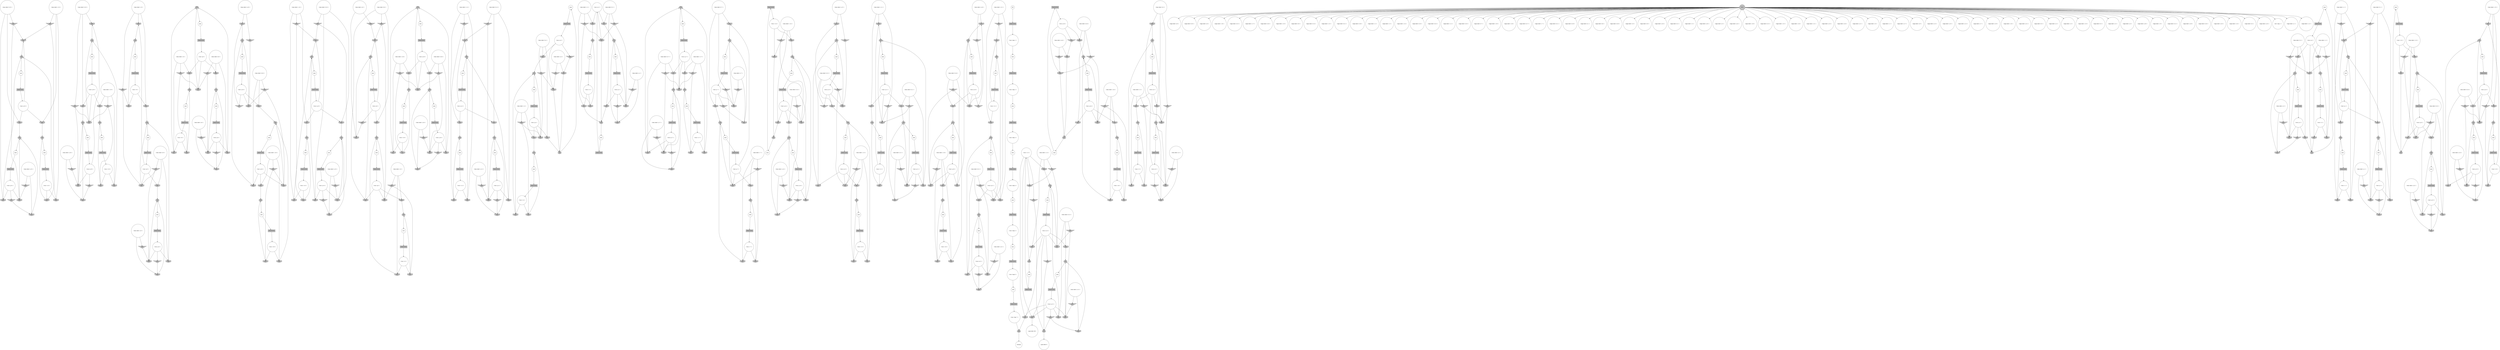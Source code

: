 digraph propNet
{
	"@453a6d38"[shape=invhouse, style= filled, fillcolor=grey, label="AND"]; "@453a6d38"->"@a03bca1"; 
	"@107f407d"[shape=invhouse, style= filled, fillcolor=grey, label="AND"]; "@107f407d"->"@4e5215d9"; 
	"@6f48774d"[shape=invhouse, style= filled, fillcolor=grey, label="AND"]; "@6f48774d"->"@bb29027"; 
	"@1c606465"[shape=ellipse, style= filled, fillcolor=grey, label="OR"]; "@1c606465"->"@434ddc6f"; 
	"@1373b375"[shape=invhouse, style= filled, fillcolor=grey, label="AND"]; "@1373b375"->"@2c85fb69"; 
	"@3c60fc6b"[shape=invtriangle, style= filled, fillcolor=grey, label="NOT"]; "@3c60fc6b"->"@4cfe595e"; "@3c60fc6b"->"@2ff32948"; 
	"@64695c65"[shape=invtriangle, style= filled, fillcolor=grey, label="NOT"]; "@64695c65"->"@212bc881"; 
	"@323b6a34"[shape=box, style= filled, fillcolor=grey, label="TRANSITION"]; "@323b6a34"->"@31b8a293"; 
	"@13acf3bd"[shape=box, style= filled, fillcolor=grey, label="TRANSITION"]; "@13acf3bd"->"@4d0f288e"; 
	"@3196a984"[shape=ellipse, style= filled, fillcolor=grey, label="OR"]; "@3196a984"->"@4deb230c"; 
	"@2003a016"[shape=invtriangle, style= filled, fillcolor=grey, label="NOT"]; "@2003a016"->"@170006a2"; "@2003a016"->"@2fd3bfbd"; 
	"@18a290bb"[shape=invhouse, style= filled, fillcolor=grey, label="AND"]; "@18a290bb"->"@5acb1621"; 
	"@21e849f2"[shape=invhouse, style= filled, fillcolor=grey, label="AND"]; "@21e849f2"->"@3196a984"; 
	"@15c2ddde"[shape=invhouse, style= filled, fillcolor=grey, label="AND"]; "@15c2ddde"->"@530f294e"; 
	"@2b1baac"[shape=circle, style= filled, fillcolor=white, label="anon"]; "@2b1baac"->"@22bef945"; 
	"@8aec08c"[shape=circle, style= filled, fillcolor=white, label="( does robot ( c 10 ) )"]; "@8aec08c"->"@60832230"; "@8aec08c"->"@83f5465"; "@8aec08c"->"@3c60fc6b"; 
	"@29c1b9e3"[shape=invhouse, style= filled, fillcolor=grey, label="AND"]; "@29c1b9e3"->"@604de8c"; 
	"@f343717"[shape=circle, style= filled, fillcolor=white, label="( does robot ( c 18 ) )"]; "@f343717"->"@37a8808c"; "@f343717"->"@21e849f2"; "@f343717"->"@166b2010"; 
	"@2211d232"[shape=circle, style= filled, fillcolor=white, label="( true ( q 2 ) )"]; "@2211d232"->"@1a6a28b1"; "@2211d232"->"@4de6b78b"; "@2211d232"->"@a0a24b5"; 
	"@20a4a887"[shape=ellipse, style= filled, fillcolor=grey, label="OR"]; "@20a4a887"->"@7a02eab7"; 
	"@15fefddd"[shape=invtriangle, style= filled, fillcolor=grey, label="NOT"]; "@15fefddd"->"@17938387"; "@15fefddd"->"@1c7c7096"; 
	"@2afefad8"[shape=invhouse, style= filled, fillcolor=grey, label="AND"]; "@2afefad8"->"@2eafb52e"; 
	"@35afcd88"[shape=box, style= filled, fillcolor=grey, label="TRANSITION"]; "@35afcd88"->"@2390d5ea"; 
	"@564f4664"[shape=circle, style= filled, fillcolor=white, label="( does robot ( a 15 ) )"]; "@564f4664"->"@5092b012"; "@564f4664"->"@1506d005"; 
	"@5ce8e4c4"[shape=circle, style= filled, fillcolor=white, label="( does robot ( c 11 ) )"]; "@5ce8e4c4"->"@6bc9224b"; "@5ce8e4c4"->"@7285db92"; "@5ce8e4c4"->"@7b9652e9"; 
	"@7e2e4e1f"[shape=circle, style= filled, fillcolor=white, label="( does robot ( a 16 ) )"]; "@7e2e4e1f"->"@7e8e30de"; "@7e2e4e1f"->"@f8bfe6"; 
	"@3e241610"[shape=circle, style= filled, fillcolor=white, label="( does robot ( c 21 ) )"]; "@3e241610"->"@4c0bca2b"; "@3e241610"->"@1b2c1a28"; "@3e241610"->"@4d517a86"; 
	"@27d74fe1"[shape=box, style= filled, fillcolor=grey, label="TRANSITION"]; "@27d74fe1"->"@b89e54f"; 
	"@7a92eaaa"[shape=box, style= filled, fillcolor=grey, label="TRANSITION"]; "@7a92eaaa"->"@41b4504c"; 
	"@36975eaf"[shape=ellipse, style= filled, fillcolor=grey, label="OR"]; "@36975eaf"->"@58d6cb01"; 
	"@163115d"[shape=invhouse, style= filled, fillcolor=grey, label="AND"]; "@163115d"->"@6acc97b2"; 
	"@28257065"[shape=circle, style= filled, fillcolor=white, label="anon"]; "@28257065"->"@25cae0bb"; 
	"@6922e163"[shape=circle, style= filled, fillcolor=white, label="( true ( p 5 ) )"]; "@6922e163"->"@10cdc17e"; "@6922e163"->"@536c1e35"; "@6922e163"->"@163115d"; 
	"@321b4a5a"[shape=invhouse, style= filled, fillcolor=grey, label="AND"]; "@321b4a5a"->"@59c552ec"; 
	"@66cc62e"[shape=invhouse, style= filled, fillcolor=grey, label="AND"]; "@66cc62e"->"@6c90a4c3"; 
	"@395af11f"[shape=invhouse, style= filled, fillcolor=grey, label="AND"]; "@395af11f"->"@6acc97b2"; 
	"@6051d019"[shape=circle, style= filled, fillcolor=white, label="( legal robot ( a 8 ) )"]; 
	"@642f4466"[shape=invhouse, style= filled, fillcolor=grey, label="AND"]; "@642f4466"->"@52e3a5be"; 
	"@136f1325"[shape=circle, style= filled, fillcolor=white, label="anon"]; "@136f1325"->"@6f1998de"; 
	"@3f8dbb6"[shape=invhouse, style= filled, fillcolor=grey, label="AND"]; "@3f8dbb6"->"@63370f82"; 
	"@5bd2db9d"[shape=circle, style= filled, fillcolor=white, label="( legal robot ( b 25 ) )"]; 
	"@50f1e0a0"[shape=circle, style= filled, fillcolor=white, label="( does robot ( a 20 ) )"]; "@50f1e0a0"->"@6b7eb90d"; "@50f1e0a0"->"@1373b375"; 
	"@8aa0db"[shape=circle, style= filled, fillcolor=white, label="( legal robot ( a 6 ) )"]; 
	"@153f956d"[shape=circle, style= filled, fillcolor=white, label="( true ( q 10 ) )"]; "@153f956d"->"@4cfe595e"; "@153f956d"->"@72f3cb0b"; "@153f956d"->"@83f5465"; 
	"@c27cc75"[shape=invhouse, style= filled, fillcolor=grey, label="AND"]; "@c27cc75"->"@5acb1621"; 
	"@6c90a4c3"[shape=ellipse, style= filled, fillcolor=grey, label="OR"]; "@6c90a4c3"->"@28c238a3"; 
	"@e5c4607"[shape=invhouse, style= filled, fillcolor=grey, label="AND"]; "@e5c4607"->"@1846aa47"; 
	"@b191b44"[shape=circle, style= filled, fillcolor=white, label="( legal robot ( c 16 ) )"]; 
	"@300cb852"[shape=ellipse, style= filled, fillcolor=grey, label="OR"]; "@300cb852"->"@7359aebf"; 
	"@11576908"[shape=invtriangle, style= filled, fillcolor=grey, label="NOT"]; "@11576908"->"@62d9e05e"; "@11576908"->"@2f8f1464"; 
	"@28c238a3"[shape=circle, style= filled, fillcolor=white, label="anon"]; "@28c238a3"->"@2614310c"; 
	"@2fd3bfbd"[shape=invhouse, style= filled, fillcolor=grey, label="AND"]; "@2fd3bfbd"->"@36975eaf"; 
	"@35ebb59b"[shape=circle, style= filled, fillcolor=white, label="( legal robot ( b 15 ) )"]; 
	"@2325db54"[shape=circle, style= filled, fillcolor=white, label="init"]; "@2325db54"->"@27d74fe1"; 
	"@15837df5"[shape=invhouse, style= filled, fillcolor=grey, label="AND"]; "@15837df5"->"@3263535"; 
	"@4194d1ec"[shape=invhouse, style= filled, fillcolor=grey, label="AND"]; "@4194d1ec"->"@36975eaf"; 
	"@20f88085"[shape=ellipse, style= filled, fillcolor=grey, label="OR"]; "@20f88085"->"@370ea477"; 
	"@25c5222"[shape=circle, style= filled, fillcolor=white, label="( true ( r 2 ) )"]; "@25c5222"->"@67981959"; "@25c5222"->"@321b4a5a"; 
	"@5cf2448d"[shape=circle, style= filled, fillcolor=white, label="( true ( r 4 ) )"]; "@5cf2448d"->"@47d765a5"; "@5cf2448d"->"@7968f1cf"; 
	"@5092b012"[shape=invhouse, style= filled, fillcolor=grey, label="AND"]; "@5092b012"->"@3263535"; 
	"@604de8c"[shape=ellipse, style= filled, fillcolor=grey, label="OR"]; "@604de8c"->"@63bd5077"; 
	"@289a9010"[shape=invhouse, style= filled, fillcolor=grey, label="AND"]; "@289a9010"->"@38e34a5d"; 
	"@6f0ad787"[shape=circle, style= filled, fillcolor=white, label="anon"]; "@6f0ad787"->"@b7a33c3"; 
	"@6afe7a6f"[shape=circle, style= filled, fillcolor=white, label="( true ( r 18 ) )"]; "@6afe7a6f"->"@21e849f2"; "@6afe7a6f"->"@e5c4607"; 
	"@f2597b7"[shape=invtriangle, style= filled, fillcolor=grey, label="NOT"]; "@f2597b7"->"@1118ac7"; "@f2597b7"->"@337120af"; 
	"@26cbe65f"[shape=circle, style= filled, fillcolor=white, label="( true ( p 18 ) )"]; "@26cbe65f"->"@3ab3a067"; "@26cbe65f"->"@7c92786d"; "@26cbe65f"->"@1e1acb45"; 
	"@56c84e5d"[shape=box, style= filled, fillcolor=grey, label="TRANSITION"]; "@56c84e5d"->"@28d0d274"; 
	"@5fff9f68"[shape=circle, style= filled, fillcolor=white, label="( does robot ( a 14 ) )"]; "@5fff9f68"->"@6ce4e755"; "@5fff9f68"->"@2084493"; 
	"@1a3113d"[shape=circle, style= filled, fillcolor=white, label="anon"]; "@1a3113d"->"@73b121ed"; 
	"@3da83537"[shape=circle, style= filled, fillcolor=white, label="anon"]; "@3da83537"->"@56c84e5d"; 
	"@ba07307"[shape=circle, style= filled, fillcolor=white, label="anon"]; "@ba07307"->"@346ec819"; 
	"@7968f1cf"[shape=invhouse, style= filled, fillcolor=grey, label="AND"]; "@7968f1cf"->"@4e04dad5"; 
	"@738d8b25"[shape=ellipse, style= filled, fillcolor=grey, label="OR"]; "@738d8b25"->"@7f4c53e"; 
	"@61aa5104"[shape=invhouse, style= filled, fillcolor=grey, label="AND"]; "@61aa5104"->"@3196a984"; 
	"@3e875e37"[shape=box, style= filled, fillcolor=grey, label="TRANSITION"]; "@3e875e37"->"@25c5222"; 
	"@7a02eab7"[shape=circle, style= filled, fillcolor=white, label="anon"]; "@7a02eab7"->"@7a2f8f8d"; 
	"@4ed7fe62"[shape=circle, style= filled, fillcolor=white, label="( legal robot ( c 17 ) )"]; 
	"@21712af"[shape=invhouse, style= filled, fillcolor=grey, label="AND"]; "@21712af"->"@7379e5c7"; 
	"@b7a33c3"[shape=box, style= filled, fillcolor=grey, label="TRANSITION"]; "@b7a33c3"->"@153f956d"; 
	"@387798cd"[shape=ellipse, style= filled, fillcolor=grey, label="OR"]; "@387798cd"->"@2d7643fb"; 
	"@7d87853d"[shape=circle, style= filled, fillcolor=white, label="( legal robot ( b 16 ) )"]; 
	"@13f5034e"[shape=circle, style= filled, fillcolor=white, label="( legal robot ( c 10 ) )"]; 
	"@6818c8a4"[shape=ellipse, style= filled, fillcolor=grey, label="OR"]; "@6818c8a4"->"@27b8a89b"; 
	"@74b7ac09"[shape=invhouse, style= filled, fillcolor=grey, label="AND"]; "@74b7ac09"->"@48d464f6"; 
	"@28bf3877"[shape=invtriangle, style= filled, fillcolor=grey, label="NOT"]; "@28bf3877"->"@40779610"; 
	"@3157599c"[shape=invhouse, style= filled, fillcolor=grey, label="AND"]; "@3157599c"->"@6acc97b2"; 
	"@6756ef85"[shape=box, style= filled, fillcolor=grey, label="TRANSITION"]; "@6756ef85"->"@6922e163"; 
	"@1114a1c0"[shape=invhouse, style= filled, fillcolor=grey, label="AND"]; "@1114a1c0"->"@5de75607"; 
	"@7853f51"[shape=ellipse, style= filled, fillcolor=grey, label="OR"]; "@7853f51"->"@40ac4ecc"; 
	"@213f79e9"[shape=invhouse, style= filled, fillcolor=grey, label="AND"]; "@213f79e9"->"@9051f3"; 
	"@751c95c4"[shape=invhouse, style= filled, fillcolor=grey, label="AND"]; "@751c95c4"->"@7b2c77db"; 
	"@32053adc"[shape=invtriangle, style= filled, fillcolor=grey, label="NOT"]; "@32053adc"->"@289a9010"; "@32053adc"->"@31229ad9"; 
	"@7913d9c9"[shape=ellipse, style= filled, fillcolor=grey, label="OR"]; "@7913d9c9"->"@39049566"; 
	"@636553bf"[shape=invhouse, style= filled, fillcolor=grey, label="AND"]; "@636553bf"->"@419e0366"; 
	"@52e88a34"[shape=box, style= filled, fillcolor=grey, label="TRANSITION"]; "@52e88a34"->"@3b83a128"; 
	"@733443d7"[shape=circle, style= filled, fillcolor=white, label="( true ( step 2 ) )"]; "@733443d7"->"@5b25fa9"; 
	"@5908a1eb"[shape=box, style= filled, fillcolor=grey, label="TRANSITION"]; "@5908a1eb"->"@4fa1062e"; 
	"@1e912e75"[shape=invtriangle, style= filled, fillcolor=grey, label="NOT"]; "@1e912e75"->"@1114a1c0"; 
	"@8c24824"[shape=invtriangle, style= filled, fillcolor=grey, label="NOT"]; "@8c24824"->"@395af11f"; "@8c24824"->"@536c1e35"; 
	"@75339dd4"[shape=circle, style= filled, fillcolor=white, label="( legal robot ( b 6 ) )"]; 
	"@4d70a5"[shape=circle, style= filled, fillcolor=white, label="( true ( step 7 ) )"]; "@4d70a5"->"@52e3a5be"; 
	"@3fcb673a"[shape=invtriangle, style= filled, fillcolor=grey, label="NOT"]; "@3fcb673a"->"@25d28b8f"; "@3fcb673a"->"@811fb6f"; 
	"@40615892"[shape=circle, style= filled, fillcolor=white, label="( true ( q 15 ) )"]; "@40615892"->"@667a347f"; "@40615892"->"@62d9e05e"; "@40615892"->"@4e17512a"; 
	"@4d5c95a2"[shape=circle, style= filled, fillcolor=white, label="( does robot ( a 22 ) )"]; "@4d5c95a2"->"@30ff0735"; "@4d5c95a2"->"@b64fd88"; 
	"@16b82fb8"[shape=invhouse, style= filled, fillcolor=grey, label="AND"]; "@16b82fb8"->"@2a8a4159"; 
	"@7cbf85bf"[shape=invtriangle, style= filled, fillcolor=grey, label="NOT"]; "@7cbf85bf"->"@1118ac7"; "@7cbf85bf"->"@568ca91"; 
	"@496fc06e"[shape=circle, style= filled, fillcolor=white, label="( does robot ( c 24 ) )"]; "@496fc06e"->"@16e95f1b"; "@496fc06e"->"@380ad44"; "@496fc06e"->"@5e6d65e"; 
	"@1b2c1a28"[shape=invhouse, style= filled, fillcolor=grey, label="AND"]; "@1b2c1a28"->"@9acc40b"; 
	"@6ea08fa8"[shape=invtriangle, style= filled, fillcolor=grey, label="NOT"]; "@6ea08fa8"->"@12cc440b"; "@6ea08fa8"->"@1a5399dd"; 
	"@67fd1ef1"[shape=circle, style= filled, fillcolor=white, label="( does robot ( a 2 ) )"]; "@67fd1ef1"->"@70b488f"; "@67fd1ef1"->"@1e8305c8"; 
	"@662f4f23"[shape=invhouse, style= filled, fillcolor=grey, label="AND"]; "@662f4f23"->"@20f88085"; 
	"@1a6f7b7e"[shape=circle, style= filled, fillcolor=white, label="( legal robot ( b 14 ) )"]; 
	"@31cb48d9"[shape=invhouse, style= filled, fillcolor=grey, label="AND"]; "@31cb48d9"->"@59c552ec"; 
	"@6745767"[shape=invhouse, style= filled, fillcolor=grey, label="AND"]; "@6745767"->"@295903f8"; 
	"@482d6138"[shape=invhouse, style= filled, fillcolor=grey, label="AND"]; "@482d6138"->"@4e5215d9"; 
	"@2f353e23"[shape=circle, style= filled, fillcolor=white, label="( does robot ( c 8 ) )"]; "@2f353e23"->"@311d552"; "@2f353e23"->"@68c25205"; "@2f353e23"->"@624c258"; 
	"@7285db92"[shape=invhouse, style= filled, fillcolor=grey, label="AND"]; "@7285db92"->"@4f3b54ac"; 
	"@740eb517"[shape=invhouse, style= filled, fillcolor=grey, label="AND"]; "@740eb517"->"@530f294e"; 
	"@39fe78e3"[shape=circle, style= filled, fillcolor=white, label="( legal robot ( c 13 ) )"]; 
	"@60598978"[shape=box, style= filled, fillcolor=grey, label="TRANSITION"]; "@60598978"->"@612ce8fd"; 
	"@3f4aa66b"[shape=box, style= filled, fillcolor=grey, label="TRANSITION"]; "@3f4aa66b"->"@5aeaed0"; 
	"@57cc7eea"[shape=circle, style= filled, fillcolor=white, label="anon"]; "@57cc7eea"->"@6aa297c1"; 
	"@1abd1b9a"[shape=circle, style= filled, fillcolor=white, label="( legal robot ( b 21 ) )"]; 
	"@13a3528b"[shape=circle, style= filled, fillcolor=white, label="anon"]; "@13a3528b"->"@3e875e37"; 
	"@4fe066c9"[shape=circle, style= filled, fillcolor=white, label="anon"]; "@4fe066c9"->"@5857076d"; 
	"@6bcf22e5"[shape=circle, style= filled, fillcolor=white, label="( does robot ( b 14 ) )"]; "@6bcf22e5"->"@3fcb673a"; "@6bcf22e5"->"@516835ba"; "@6bcf22e5"->"@1518f0dc"; 
	"@7aff53d4"[shape=invhouse, style= filled, fillcolor=grey, label="AND"]; "@7aff53d4"->"@6b970898"; 
	"@319c48b1"[shape=circle, style= filled, fillcolor=white, label="( does robot ( a 9 ) )"]; "@319c48b1"->"@7ec90aba"; "@319c48b1"->"@58b8ba4f"; 
	"@3125e80b"[shape=invhouse, style= filled, fillcolor=grey, label="AND"]; "@3125e80b"->"@4fe8e9fe"; 
	"@f0bd63b"[shape=circle, style= filled, fillcolor=white, label="anon"]; "@f0bd63b"->"@4fee68c7"; 
	"@7a1fdb2c"[shape=invtriangle, style= filled, fillcolor=grey, label="NOT"]; "@7a1fdb2c"->"@212bc881"; "@7a1fdb2c"->"@14a3495f"; 
	"@1fdb7eed"[shape=invhouse, style= filled, fillcolor=grey, label="AND"]; "@1fdb7eed"->"@1cabaab8"; 
	"@4f14e62e"[shape=circle, style= filled, fillcolor=white, label="( true ( p 3 ) )"]; "@4f14e62e"->"@1e912e75"; "@4f14e62e"->"@4392ba06"; "@4f14e62e"->"@d5c47a3"; 
	"@116ea851"[shape=invtriangle, style= filled, fillcolor=grey, label="NOT"]; "@116ea851"->"@4392ba06"; "@116ea851"->"@4d6bc7f4"; 
	"@3425b565"[shape=circle, style= filled, fillcolor=white, label="( does robot ( c 5 ) )"]; "@3425b565"->"@66cc62e"; "@3425b565"->"@7ce2ee59"; "@3425b565"->"@3157599c"; 
	"@132e326c"[shape=invhouse, style= filled, fillcolor=grey, label="AND"]; "@132e326c"->"@54e99a4a"; 
	"@34a4d5ec"[shape=invhouse, style= filled, fillcolor=grey, label="AND"]; "@34a4d5ec"->"@20f88085"; 
	"@7cf57dbc"[shape=ellipse, style= filled, fillcolor=grey, label="OR"]; "@7cf57dbc"->"@6ba24652"; 
	"@10e939a2"[shape=circle, style= filled, fillcolor=white, label="( legal robot ( b 18 ) )"]; 
	"@3ceefda0"[shape=invhouse, style= filled, fillcolor=grey, label="AND"]; "@3ceefda0"->"@792238e8"; 
	"@291979"[shape=box, style= filled, fillcolor=grey, label="TRANSITION"]; "@291979"->"@78295cb3"; 
	"@1ae6ebb5"[shape=circle, style= filled, fillcolor=white, label="anon"]; "@1ae6ebb5"->"@25c5d3b6"; 
	"@1278332b"[shape=circle, style= filled, fillcolor=white, label="( legal robot ( c 2 ) )"]; 
	"@6ceeb5b9"[shape=circle, style= filled, fillcolor=white, label="( true ( q 12 ) )"]; "@6ceeb5b9"->"@170006a2"; "@6ceeb5b9"->"@74494a2d"; "@6ceeb5b9"->"@21712af"; 
	"@208bc1d3"[shape=invhouse, style= filled, fillcolor=grey, label="AND"]; "@208bc1d3"->"@1b8c8814"; 
	"@7d47641d"[shape=circle, style= filled, fillcolor=white, label="( true ( r 5 ) )"]; "@7d47641d"->"@3157599c"; "@7d47641d"->"@5933474e"; 
	"@6f025e5e"[shape=circle, style= filled, fillcolor=white, label="( does robot ( c 15 ) )"]; "@6f025e5e"->"@1caedf3d"; "@6f025e5e"->"@4e17512a"; "@6f025e5e"->"@11576908"; 
	"@9051f3"[shape=ellipse, style= filled, fillcolor=grey, label="OR"]; "@9051f3"->"@11c930a4"; 
	"@23b60ad3"[shape=circle, style= filled, fillcolor=white, label="( does robot ( b 21 ) )"]; "@23b60ad3"->"@5a36e6d4"; "@23b60ad3"->"@770a3f6"; "@23b60ad3"->"@51b8b730"; 
	"@2cebcd83"[shape=circle, style= filled, fillcolor=white, label="anon"]; "@2cebcd83"->"@319ab29c"; 
	"@74312d59"[shape=invtriangle, style= filled, fillcolor=grey, label="NOT"]; "@74312d59"->"@3cbf5a45"; 
	"@2e0cf765"[shape=invhouse, style= filled, fillcolor=grey, label="AND"]; "@2e0cf765"->"@738d8b25"; 
	"@fb526de"[shape=circle, style= filled, fillcolor=white, label="( does robot ( c 20 ) )"]; "@fb526de"->"@29c1b9e3"; "@fb526de"->"@50d9d2be"; "@fb526de"->"@25c55b3b"; 
	"@11c930a4"[shape=circle, style= filled, fillcolor=white, label="anon"]; "@11c930a4"->"@2288b93d"; 
	"@1813397c"[shape=circle, style= filled, fillcolor=white, label="anon"]; "@1813397c"->"@6756ef85"; 
	"@38b9e9d6"[shape=circle, style= filled, fillcolor=white, label="( does robot ( c 23 ) )"]; "@38b9e9d6"->"@6745767"; "@38b9e9d6"->"@65fe374b"; "@38b9e9d6"->"@751c95c4"; 
	"@6f09d67a"[shape=invhouse, style= filled, fillcolor=grey, label="AND"]; "@6f09d67a"->"@6ee6e175"; 
	"@4c506d23"[shape=invtriangle, style= filled, fillcolor=grey, label="NOT"]; "@4c506d23"->"@3c6aa78d"; "@4c506d23"->"@2c30622c"; 
	"@41f4f082"[shape=circle, style= filled, fillcolor=white, label="( does robot ( b 18 ) )"]; "@41f4f082"->"@213f79e9"; "@41f4f082"->"@5a3e3e53"; "@41f4f082"->"@7c92786d"; 
	"@3d09aa7"[shape=circle, style= filled, fillcolor=white, label="anon"]; "@3d09aa7"->"@323b6a34"; 
	"@7b9652e9"[shape=invtriangle, style= filled, fillcolor=grey, label="NOT"]; "@7b9652e9"->"@1fdb7eed"; "@7b9652e9"->"@43a6e42d"; 
	"@6bc9224b"[shape=invhouse, style= filled, fillcolor=grey, label="AND"]; "@6bc9224b"->"@1cabaab8"; 
	"@3365ab5"[shape=circle, style= filled, fillcolor=white, label="anon"]; "@3365ab5"->"@35f9ce80"; 
	"@198bf00f"[shape=circle, style= filled, fillcolor=white, label="( does robot ( b 9 ) )"]; "@198bf00f"->"@15fefddd"; "@198bf00f"->"@40536ac5"; "@198bf00f"->"@6b5cb2e0"; 
	"@3336f2bf"[shape=invhouse, style= filled, fillcolor=grey, label="AND"]; "@3336f2bf"->"@5129e6de"; 
	"@195c60d0"[shape=box, style= filled, fillcolor=grey, label="TRANSITION"]; "@195c60d0"->"@4f14e62e"; 
	"@d079489"[shape=invhouse, style= filled, fillcolor=grey, label="AND"]; "@d079489"->"@7913d9c9"; 
	"@4fa1062e"[shape=circle, style= filled, fillcolor=white, label="( true ( q 21 ) )"]; "@4fa1062e"->"@4d517a86"; "@4fa1062e"->"@51b8b730"; "@4fa1062e"->"@2c97d9ed"; 
	"@685b29d4"[shape=invhouse, style= filled, fillcolor=grey, label="AND"]; "@685b29d4"->"@20a4a887"; 
	"@4f1ed61"[shape=invhouse, style= filled, fillcolor=grey, label="AND"]; "@4f1ed61"->"@294ada7"; 
	"@4392ba06"[shape=invhouse, style= filled, fillcolor=grey, label="AND"]; "@4392ba06"->"@5de75607"; 
	"@737692eb"[shape=box, style= filled, fillcolor=grey, label="TRANSITION"]; "@737692eb"->"@5cf2448d"; 
	"@170006a2"[shape=invhouse, style= filled, fillcolor=grey, label="AND"]; "@170006a2"->"@250bc302"; 
	"@36e70741"[shape=invhouse, style= filled, fillcolor=grey, label="AND"]; "@36e70741"->"@387798cd"; 
	"@212bc881"[shape=invhouse, style= filled, fillcolor=grey, label="AND"]; "@212bc881"->"@7ab9c374"; 
	"@7f7fc6cc"[shape=circle, style= filled, fillcolor=white, label="anon"]; "@7f7fc6cc"->"@3db2e9c0"; 
	"@10cdc17e"[shape=invtriangle, style= filled, fillcolor=grey, label="NOT"]; "@10cdc17e"->"@7a17fd85"; 
	"@31a30010"[shape=circle, style= filled, fillcolor=white, label="( legal robot ( c 3 ) )"]; 
	"@6c9a4d22"[shape=circle, style= filled, fillcolor=white, label="( true ( q 22 ) )"]; "@6c9a4d22"->"@1017d706"; "@6c9a4d22"->"@5bad4e0e"; "@6c9a4d22"->"@55039c6"; 
	"@604ac1f0"[shape=circle, style= filled, fillcolor=white, label="( legal robot ( c 14 ) )"]; 
	"@6b5cb2e0"[shape=invhouse, style= filled, fillcolor=grey, label="AND"]; "@6b5cb2e0"->"@503e8bff"; 
	"@410d70cd"[shape=circle, style= filled, fillcolor=white, label="( true ( q 17 ) )"]; "@410d70cd"->"@535fa49f"; "@410d70cd"->"@416a1501"; "@410d70cd"->"@5e4172af"; 
	"@1454082"[shape=invtriangle, style= filled, fillcolor=grey, label="NOT"]; "@1454082"->"@2dbe526"; 
	"@748afd40"[shape=box, style= filled, fillcolor=grey, label="TRANSITION"]; "@748afd40"->"@15b0b53"; 
	"@792238e8"[shape=ellipse, style= filled, fillcolor=grey, label="OR"]; "@792238e8"->"@709c1a4d"; 
	"@7ab9c374"[shape=ellipse, style= filled, fillcolor=grey, label="OR"]; "@7ab9c374"->"@3d09aa7"; 
	"@32bb436b"[shape=circle, style= filled, fillcolor=white, label="( does robot ( a 7 ) )"]; "@32bb436b"->"@576b522e"; "@32bb436b"->"@27b7ac4c"; 
	"@612ce8fd"[shape=circle, style= filled, fillcolor=white, label="( true ( q 11 ) )"]; "@612ce8fd"->"@1fdb7eed"; "@612ce8fd"->"@7285db92"; "@612ce8fd"->"@2956cb2a"; 
	"@7625d7f7"[shape=box, style= filled, fillcolor=grey, label="TRANSITION"]; "@7625d7f7"->"@57ca9ccb"; 
	"@10424996"[shape=invhouse, style= filled, fillcolor=grey, label="AND"]; "@10424996"->"@4e04dad5"; 
	"@561767cf"[shape=circle, style= filled, fillcolor=white, label="( legal robot ( b 23 ) )"]; 
	"@60d1490a"[shape=circle, style= filled, fillcolor=white, label="anon"]; "@60d1490a"->"@4898a779"; 
	"@3f1a86c6"[shape=invtriangle, style= filled, fillcolor=grey, label="NOT"]; "@3f1a86c6"->"@113e6f34"; 
	"@72526fb"[shape=circle, style= filled, fillcolor=white, label="( does robot ( a 19 ) )"]; "@72526fb"->"@5b98785a"; "@72526fb"->"@54a4298"; 
	"@7320e2ca"[shape=box, style= filled, fillcolor=grey, label="TRANSITION"]; "@7320e2ca"->"@23a7dd6"; 
	"@56f72f06"[shape=invtriangle, style= filled, fillcolor=grey, label="NOT"]; "@56f72f06"->"@482d6138"; "@56f72f06"->"@2e0cf765"; 
	"@16e95f1b"[shape=invhouse, style= filled, fillcolor=grey, label="AND"]; "@16e95f1b"->"@1a30352"; 
	"@3e7a7789"[shape=circle, style= filled, fillcolor=white, label="( true ( q 16 ) )"]; "@3e7a7789"->"@4f63f0ef"; "@3e7a7789"->"@2c30622c"; "@3e7a7789"->"@287e069"; 
	"@54e7cbd"[shape=invtriangle, style= filled, fillcolor=grey, label="NOT"]; "@54e7cbd"->"@15837df5"; "@54e7cbd"->"@62d9e05e"; 
	"@51c8803c"[shape=circle, style= filled, fillcolor=white, label="( legal robot ( b 22 ) )"]; 
	"@41b4504c"[shape=circle, style= filled, fillcolor=white, label="( true ( p 24 ) )"]; "@41b4504c"->"@1df5f1b7"; "@41b4504c"->"@6ba1efd8"; "@41b4504c"->"@5b9e4664"; 
	"@210f00f7"[shape=box, style= filled, fillcolor=grey, label="TRANSITION"]; "@210f00f7"->"@3750196e"; 
	"@72f3cb0b"[shape=invhouse, style= filled, fillcolor=grey, label="AND"]; "@72f3cb0b"->"@5acb1621"; 
	"@584539b8"[shape=circle, style= filled, fillcolor=white, label="( does robot ( a 21 ) )"]; "@584539b8"->"@548291f"; "@584539b8"->"@662f4f23"; 
	"@1846aa47"[shape=ellipse, style= filled, fillcolor=grey, label="OR"]; "@1846aa47"->"@1076ca03"; 
	"@19bfb3be"[shape=box, style= filled, fillcolor=grey, label="TRANSITION"]; "@19bfb3be"->"@603f5488"; 
	"@4ab3b0b7"[shape=circle, style= filled, fillcolor=white, label="( does robot ( b 17 ) )"]; "@4ab3b0b7"->"@26471070"; "@4ab3b0b7"->"@22c4769a"; "@4ab3b0b7"->"@5e4172af"; 
	"@667a347f"[shape=invhouse, style= filled, fillcolor=grey, label="AND"]; "@667a347f"->"@3263535"; 
	"@15b0b53"[shape=circle, style= filled, fillcolor=white, label="( true ( p 21 ) )"]; "@15b0b53"->"@6c40f6f1"; "@15b0b53"->"@5a36e6d4"; "@15b0b53"->"@34a4d5ec"; 
	"@4163ab73"[shape=circle, style= filled, fillcolor=white, label="anon"]; "@4163ab73"->"@71f8bf34"; 
	"@5b25fa9"[shape=circle, style= filled, fillcolor=white, label="anon"]; "@5b25fa9"->"@2c0c630e"; 
	"@6f0ded12"[shape=box, style= filled, fillcolor=grey, label="TRANSITION"]; "@6f0ded12"->"@7b150df0"; 
	"@24ce0ed1"[shape=invtriangle, style= filled, fillcolor=grey, label="NOT"]; "@24ce0ed1"->"@568ca91"; 
	"@320bc829"[shape=invhouse, style= filled, fillcolor=grey, label="AND"]; "@320bc829"->"@7913d9c9"; 
	"@6117fb34"[shape=circle, style= filled, fillcolor=white, label="( true ( r 15 ) )"]; "@6117fb34"->"@1caedf3d"; "@6117fb34"->"@2f8f1464"; 
	"@45d09ffa"[shape=circle, style= filled, fillcolor=white, label="( does robot ( a 3 ) )"]; "@45d09ffa"->"@1114a1c0"; "@45d09ffa"->"@45b94a3c"; 
	"@72cd40e7"[shape=circle, style= filled, fillcolor=white, label="( legal robot ( c 11 ) )"]; 
	"@7dca57f9"[shape=box, style= filled, fillcolor=grey, label="TRANSITION"]; "@7dca57f9"->"@7ab3c745"; 
	"@68766240"[shape=box, style= filled, fillcolor=grey, label="TRANSITION"]; "@68766240"->"@24d0100d"; 
	"@5895eaaf"[shape=circle, style= filled, fillcolor=white, label="( does robot ( c 7 ) )"]; "@5895eaaf"->"@62bf357b"; "@5895eaaf"->"@5e789a9d"; "@5895eaaf"->"@6ea08fa8"; 
	"@58e1c2dd"[shape=invhouse, style= filled, fillcolor=grey, label="AND"]; "@58e1c2dd"->"@401c552d"; 
	"@4a35880a"[shape=circle, style= filled, fillcolor=white, label="( does robot ( a 23 ) )"]; "@4a35880a"->"@4942cf20"; "@4a35880a"->"@74312d59"; 
	"@530f294e"[shape=ellipse, style= filled, fillcolor=grey, label="OR"]; "@530f294e"->"@41fba30b"; 
	"@535a7118"[shape=circle, style= filled, fillcolor=white, label="( legal robot ( b 10 ) )"]; 
	"@7b018947"[shape=invhouse, style= filled, fillcolor=grey, label="AND"]; "@7b018947"->"@3603ea60"; 
	"@79248368"[shape=invhouse, style= filled, fillcolor=grey, label="AND"]; "@79248368"->"@7ab9c374"; 
	"@2caa96e5"[shape=circle, style= filled, fillcolor=white, label="( true ( q 8 ) )"]; "@2caa96e5"->"@68c25205"; "@2caa96e5"->"@73020d1e"; "@2caa96e5"->"@15c2ddde"; 
	"@559fb7cb"[shape=circle, style= filled, fillcolor=white, label="( does robot ( a 12 ) )"]; "@559fb7cb"->"@4194d1ec"; "@559fb7cb"->"@7eea39d1"; 
	"@429a00cd"[shape=circle, style= filled, fillcolor=white, label="( legal robot ( b 7 ) )"]; 
	"@5822ca7a"[shape=invhouse, style= filled, fillcolor=grey, label="AND"]; "@5822ca7a"->"@506e0b88"; 
	"@73b121ed"[shape=box, style= filled, fillcolor=grey, label="TRANSITION"]; "@73b121ed"->"@30db9323"; 
	"@33375168"[shape=circle, style= filled, fillcolor=white, label="( does robot ( c 6 ) )"]; "@33375168"->"@5e1cb31d"; "@33375168"->"@75fb0e6a"; "@33375168"->"@765c327f"; 
	"@3cf25e93"[shape=circle, style= filled, fillcolor=white, label="( legal robot ( c 19 ) )"]; 
	"@62cfc8ab"[shape=circle, style= filled, fillcolor=white, label="( true ( step 3 ) )"]; "@62cfc8ab"->"@7ecdd1b"; 
	"@6e186c7f"[shape=circle, style= filled, fillcolor=white, label="( true ( q 5 ) )"]; "@6e186c7f"->"@66cc62e"; "@6e186c7f"->"@395af11f"; "@6e186c7f"->"@5b32f15f"; 
	"@50d9d2be"[shape=invhouse, style= filled, fillcolor=grey, label="AND"]; "@50d9d2be"->"@24fdaf48"; 
	"@4fc98da3"[shape=circle, style= filled, fillcolor=white, label="( does robot ( c 3 ) )"]; "@4fc98da3"->"@7cdbb93e"; "@4fc98da3"->"@3336f2bf"; "@4fc98da3"->"@636553bf"; 
	"@4de6b78b"[shape=invhouse, style= filled, fillcolor=grey, label="AND"]; "@4de6b78b"->"@61561cf7"; 
	"@5b32f15f"[shape=invhouse, style= filled, fillcolor=grey, label="AND"]; "@5b32f15f"->"@7e5dbe0"; 
	"@47d765a5"[shape=invhouse, style= filled, fillcolor=grey, label="AND"]; "@47d765a5"->"@7913d9c9"; 
	"@6b7eb90d"[shape=invtriangle, style= filled, fillcolor=grey, label="NOT"]; "@6b7eb90d"->"@3cf77878"; 
	"@1076ca03"[shape=circle, style= filled, fillcolor=white, label="anon"]; "@1076ca03"->"@3afb991a"; 
	"@1666f413"[shape=invtriangle, style= filled, fillcolor=grey, label="NOT"]; "@1666f413"->"@5092b012"; 
	"@78a8a2df"[shape=circle, style= filled, fillcolor=white, label="( legal robot ( c 18 ) )"]; 
	"@4bc771bd"[shape=invhouse, style= filled, fillcolor=grey, label="AND"]; "@4bc771bd"->"@295903f8"; 
	"@279e45e2"[shape=circle, style= filled, fillcolor=white, label="( true ( r 17 ) )"]; "@279e45e2"->"@74b7ac09"; "@279e45e2"->"@685b29d4"; 
	"@2956cb2a"[shape=invhouse, style= filled, fillcolor=grey, label="AND"]; "@2956cb2a"->"@294ada7"; 
	"@62d9e05e"[shape=invhouse, style= filled, fillcolor=grey, label="AND"]; "@62d9e05e"->"@86b4b4"; 
	"@3142fbd2"[shape=circle, style= filled, fillcolor=white, label="( does robot ( c 17 ) )"]; "@3142fbd2"->"@416a1501"; "@3142fbd2"->"@722c5ee0"; "@3142fbd2"->"@685b29d4"; 
	"@3f1c8d8f"[shape=invtriangle, style= filled, fillcolor=grey, label="NOT"]; "@3f1c8d8f"->"@7ef2fad9"; 
	"@49def34a"[shape=box, style= filled, fillcolor=grey, label="TRANSITION"]; "@49def34a"->"@6de198c7"; 
	"@40536ac5"[shape=invhouse, style= filled, fillcolor=grey, label="AND"]; "@40536ac5"->"@2a8a4159"; 
	"@46789cef"[shape=box, style= filled, fillcolor=grey, label="TRANSITION"]; "@46789cef"->"@5b2b51e8"; 
	"@4d6bc7f4"[shape=invhouse, style= filled, fillcolor=grey, label="AND"]; "@4d6bc7f4"->"@5129e6de"; 
	"@4aef284f"[shape=invhouse, style= filled, fillcolor=grey, label="AND"]; "@4aef284f"->"@1c9fb22c"; 
	"@3c52965"[shape=invhouse, style= filled, fillcolor=grey, label="AND"]; "@3c52965"->"@768c2da7"; 
	"@295903f8"[shape=ellipse, style= filled, fillcolor=grey, label="OR"]; "@295903f8"->"@602abb00"; 
	"@38ac5a0e"[shape=circle, style= filled, fillcolor=white, label="anon"]; "@38ac5a0e"->"@291979"; 
	"@28d0d274"[shape=circle, style= filled, fillcolor=white, label="( true ( q 6 ) )"]; "@28d0d274"->"@5e1cb31d"; "@28d0d274"->"@14a3495f"; "@28d0d274"->"@79248368"; 
	"@5c5f4ef9"[shape=circle, style= filled, fillcolor=white, label="( legal robot ( b 17 ) )"]; 
	"@f7655de"[shape=box, style= filled, fillcolor=grey, label="TRANSITION"]; "@f7655de"->"@6ea645e5"; 
	"@3b83a128"[shape=circle, style= filled, fillcolor=white, label="( true ( r 3 ) )"]; "@3b83a128"->"@5b2e252d"; "@3b83a128"->"@3336f2bf"; 
	"@26ede45d"[shape=circle, style= filled, fillcolor=white, label="( legal robot ( c 7 ) )"]; 
	"@6c40f6f1"[shape=invtriangle, style= filled, fillcolor=grey, label="NOT"]; "@6c40f6f1"->"@662f4f23"; 
	"@60832230"[shape=invhouse, style= filled, fillcolor=grey, label="AND"]; "@60832230"->"@63370f82"; 
	"@65fe374b"[shape=invtriangle, style= filled, fillcolor=grey, label="NOT"]; "@65fe374b"->"@c2b70f8"; "@65fe374b"->"@4bc771bd"; 
	"@609bda21"[shape=circle, style= filled, fillcolor=white, label="( does robot ( b 25 ) )"]; "@609bda21"->"@57b732d0"; "@609bda21"->"@37b183cb"; "@609bda21"->"@7aca24f1"; 
	"@7ce2ee59"[shape=invtriangle, style= filled, fillcolor=grey, label="NOT"]; "@7ce2ee59"->"@395af11f"; "@7ce2ee59"->"@5933474e"; 
	"@38e34a5d"[shape=ellipse, style= filled, fillcolor=grey, label="OR"]; "@38e34a5d"->"@21d09e85"; 
	"@193803f8"[shape=box, style= filled, fillcolor=grey, label="TRANSITION"]; "@193803f8"->"@3e7a7789"; 
	"@5b2b51e8"[shape=circle, style= filled, fillcolor=white, label="( true ( step 6 ) )"]; "@5b2b51e8"->"@38b3c43a"; 
	"@15ddef1e"[shape=box, style= filled, fillcolor=grey, label="TRANSITION"]; "@15ddef1e"->"@690a0e8a"; 
	"@68c25205"[shape=invhouse, style= filled, fillcolor=grey, label="AND"]; "@68c25205"->"@971cba9"; 
	"@7f4c53e"[shape=circle, style= filled, fillcolor=white, label="anon"]; "@7f4c53e"->"@ef8c150"; 
	"@31b6cb7c"[shape=circle, style= filled, fillcolor=white, label="( legal robot ( b 11 ) )"]; 
	"@709c1a4d"[shape=circle, style= filled, fillcolor=white, label="anon"]; "@709c1a4d"->"@15ddef1e"; 
	"@3ab3a067"[shape=invtriangle, style= filled, fillcolor=grey, label="NOT"]; "@3ab3a067"->"@1f7a78c4"; 
	"@971cba9"[shape=ellipse, style= filled, fillcolor=grey, label="OR"]; "@971cba9"->"@54734830"; 
	"@658f6f55"[shape=box, style= filled, fillcolor=grey, label="TRANSITION"]; "@658f6f55"->"@7e33e547"; 
	"@1a6a28b1"[shape=invhouse, style= filled, fillcolor=grey, label="AND"]; "@1a6a28b1"->"@59c552ec"; 
	"@70cc0a12"[shape=circle, style= filled, fillcolor=white, label="anon"]; "@70cc0a12"->"@52e88a34"; 
	"@39c21b1d"[shape=box, style= filled, fillcolor=grey, label="TRANSITION"]; "@39c21b1d"->"@574ee15c"; 
	"@2df2a72d"[shape=invhouse, style= filled, fillcolor=grey, label="AND"]; "@2df2a72d"->"@38e34a5d"; 
	"@1e826460"[shape=doublecircle, style= filled, fillcolor=grey, label="TRUE"]; "@1e826460"->"@657009f2"; "@1e826460"->"@413c2238"; "@1e826460"->"@425456d2"; "@1e826460"->"@77fef1f9"; "@1e826460"->"@3c8fd285"; "@1e826460"->"@62d98553"; "@1e826460"->"@6cded47"; "@1e826460"->"@256afa66"; "@1e826460"->"@1a6f7b7e"; "@1e826460"->"@22932c86"; "@1e826460"->"@1db8a9af"; "@1e826460"->"@61fd52e5"; "@1e826460"->"@30f8ece1"; "@1e826460"->"@905269f"; "@1e826460"->"@1d85be99"; "@1e826460"->"@39fe78e3"; "@1e826460"->"@56006d9f"; "@1e826460"->"@4cc7e163"; "@1e826460"->"@6220c586"; "@1e826460"->"@5c5f4ef9"; "@1e826460"->"@1abd1b9a"; "@1e826460"->"@72cd40e7"; "@1e826460"->"@425a94f1"; "@1e826460"->"@762d3b03"; "@1e826460"->"@1e33c31c"; "@1e826460"->"@26ede45d"; "@1e826460"->"@44be4a0f"; "@1e826460"->"@2420eb92"; "@1e826460"->"@5efc0dd"; "@1e826460"->"@31a30010"; "@1e826460"->"@4ed7fe62"; "@1e826460"->"@28266c9f"; "@1e826460"->"@604ac1f0"; "@1e826460"->"@7d87853d"; "@1e826460"->"@13f5034e"; "@1e826460"->"@580cd4b2"; "@1e826460"->"@6bb0cdf0"; "@1e826460"->"@535a7118"; "@1e826460"->"@54a8836c"; "@1e826460"->"@2edda11a"; "@1e826460"->"@6051d019"; "@1e826460"->"@31b6cb7c"; "@1e826460"->"@10e939a2"; "@1e826460"->"@7ce6612d"; "@1e826460"->"@4003edce"; "@1e826460"->"@5bd2db9d"; "@1e826460"->"@68d5c585"; "@1e826460"->"@8aa0db"; "@1e826460"->"@67328460"; "@1e826460"->"@2fe4b4b6"; "@1e826460"->"@1278332b"; "@1e826460"->"@429a00cd"; "@1e826460"->"@561767cf"; "@1e826460"->"@b191b44"; "@1e826460"->"@3cf25e93"; "@1e826460"->"@75339dd4"; "@1e826460"->"@755f70b6"; "@1e826460"->"@1b6e1405"; "@1e826460"->"@f9da270"; "@1e826460"->"@60c6d42b"; "@1e826460"->"@7e1788fa"; "@1e826460"->"@3a1750f8"; "@1e826460"->"@7f72a902"; "@1e826460"->"@75c2cbb2"; "@1e826460"->"@35ebb59b"; "@1e826460"->"@22c3c4b1"; "@1e826460"->"@51c8803c"; "@1e826460"->"@52253d6"; "@1e826460"->"@42f18485"; "@1e826460"->"@7bd05fa7"; "@1e826460"->"@78a8a2df"; "@1e826460"->"@62a2565a"; "@1e826460"->"@399a16e2"; "@1e826460"->"@49c6243f"; "@1e826460"->"@65a10e5d"; "@1e826460"->"@1c40f83d"; 
	"@68f8421c"[shape=circle, style= filled, fillcolor=white, label="( true ( p 2 ) )"]; "@68f8421c"->"@4aef284f"; "@68f8421c"->"@31cb48d9"; "@68f8421c"->"@17951b83"; 
	"@30953a73"[shape=invhouse, style= filled, fillcolor=grey, label="AND"]; "@30953a73"->"@24fdaf48"; 
	"@287e069"[shape=invhouse, style= filled, fillcolor=grey, label="AND"]; "@287e069"->"@300cb852"; 
	"@3a1750f8"[shape=circle, style= filled, fillcolor=white, label="( legal robot ( a 20 ) )"]; 
	"@41fba30b"[shape=circle, style= filled, fillcolor=white, label="anon"]; "@41fba30b"->"@749eabcf"; 
	"@1a30352"[shape=ellipse, style= filled, fillcolor=grey, label="OR"]; "@1a30352"->"@38ac5a0e"; 
	"@7ecdd1b"[shape=circle, style= filled, fillcolor=white, label="anon"]; "@7ecdd1b"->"@725f8c13"; 
	"@58b8ba4f"[shape=invtriangle, style= filled, fillcolor=grey, label="NOT"]; "@58b8ba4f"->"@1c7c7096"; 
	"@419e0366"[shape=ellipse, style= filled, fillcolor=grey, label="OR"]; "@419e0366"->"@70cc0a12"; 
	"@7a2f58d6"[shape=circle, style= filled, fillcolor=white, label="( true ( p 1 ) )"]; "@7a2f58d6"->"@22822f26"; "@7a2f58d6"->"@1454082"; "@7a2f58d6"->"@568ca91"; 
	"@2b0759fc"[shape=circle, style= filled, fillcolor=white, label="anon"]; "@2b0759fc"->"@210f00f7"; 
	"@d5c47a3"[shape=invhouse, style= filled, fillcolor=grey, label="AND"]; "@d5c47a3"->"@5129e6de"; 
	"@57ca9ccb"[shape=circle, style= filled, fillcolor=white, label="( true ( r 20 ) )"]; "@57ca9ccb"->"@6e0da1de"; "@57ca9ccb"->"@50d9d2be"; 
	"@413c2238"[shape=circle, style= filled, fillcolor=white, label="( legal robot ( b 1 ) )"]; 
	"@319ab29c"[shape=box, style= filled, fillcolor=grey, label="TRANSITION"]; "@319ab29c"->"@1d02e8bb"; 
	"@2942d244"[shape=ellipse, style= filled, fillcolor=grey, label="OR"]; "@2942d244"->"@7d93211"; 
	"@2a6ae96d"[shape=invhouse, style= filled, fillcolor=grey, label="AND"]; "@2a6ae96d"->"@792238e8"; 
	"@6b970898"[shape=ellipse, style= filled, fillcolor=grey, label="OR"]; "@6b970898"->"@3afca1df"; 
	"@2df41cc"[shape=circle, style= filled, fillcolor=white, label="anon"]; "@2df41cc"->"@620bc5c8"; 
	"@63efb0fa"[shape=circle, style= filled, fillcolor=white, label="( true ( step 5 ) )"]; "@63efb0fa"->"@57249b28"; 
	"@7be9f8fc"[shape=invtriangle, style= filled, fillcolor=grey, label="NOT"]; "@7be9f8fc"->"@740eb517"; 
	"@1773bc6b"[shape=circle, style= filled, fillcolor=white, label="( true ( q 20 ) )"]; "@1773bc6b"->"@29c1b9e3"; "@1773bc6b"->"@30953a73"; "@1773bc6b"->"@f940b2e"; 
	"@61fd52e5"[shape=circle, style= filled, fillcolor=white, label="( legal robot ( a 5 ) )"]; 
	"@1d85be99"[shape=circle, style= filled, fillcolor=white, label="( legal robot ( b 13 ) )"]; 
	"@46195506"[shape=circle, style= filled, fillcolor=white, label="anon"]; "@46195506"->"@7f6acada"; 
	"@4bda68c5"[shape=invhouse, style= filled, fillcolor=grey, label="AND"]; "@4bda68c5"->"@ff69c0d"; 
	"@36f115d0"[shape=ellipse, style= filled, fillcolor=grey, label="OR"]; "@36f115d0"->"@3365ab5"; 
	"@3afca1df"[shape=circle, style= filled, fillcolor=white, label="anon"]; "@3afca1df"->"@3f4aa66b"; 
	"@7fba9499"[shape=invtriangle, style= filled, fillcolor=grey, label="NOT"]; "@7fba9499"->"@7853f51"; "@7fba9499"->"@5dca2bf1"; 
	"@59c552ec"[shape=ellipse, style= filled, fillcolor=grey, label="OR"]; "@59c552ec"->"@7446431f"; 
	"@602abb00"[shape=circle, style= filled, fillcolor=white, label="anon"]; "@602abb00"->"@f7655de"; 
	"@31b8a293"[shape=circle, style= filled, fillcolor=white, label="( true ( p 6 ) )"]; "@31b8a293"->"@5822ca7a"; "@31b8a293"->"@212bc881"; "@31b8a293"->"@9d56f3b"; 
	"@768c2da7"[shape=ellipse, style= filled, fillcolor=grey, label="OR"]; "@768c2da7"->"@2b1baac"; 
	"@4e527ce"[shape=invhouse, style= filled, fillcolor=grey, label="AND"]; "@4e527ce"->"@2d1bc9d7"; 
	"@1a75315b"[shape=box, style= filled, fillcolor=grey, label="TRANSITION"]; "@1a75315b"->"@6d3bf80e"; 
	"@42a9199b"[shape=circle, style= filled, fillcolor=white, label="( does robot ( a 18 ) )"]; "@42a9199b"->"@2612e9eb"; "@42a9199b"->"@1f7a78c4"; 
	"@4a159920"[shape=circle, style= filled, fillcolor=white, label="( true ( p 19 ) )"]; "@4a159920"->"@107f407d"; "@4a159920"->"@4550b322"; "@4a159920"->"@2e0cf765"; 
	"@41c74285"[shape=circle, style= filled, fillcolor=white, label="( does robot ( c 4 ) )"]; "@41c74285"->"@47d765a5"; "@41c74285"->"@10424996"; "@41c74285"->"@15a39eec"; 
	"@6ea645e5"[shape=circle, style= filled, fillcolor=white, label="( true ( r 23 ) )"]; "@6ea645e5"->"@751c95c4"; "@6ea645e5"->"@4bc771bd"; 
	"@5e6c6af"[shape=circle, style= filled, fillcolor=white, label="( does robot ( c 14 ) )"]; "@5e6c6af"->"@267b187b"; "@5e6c6af"->"@28303c42"; "@5e6c6af"->"@73992f24"; 
	"@1e8305c8"[shape=invtriangle, style= filled, fillcolor=grey, label="NOT"]; "@1e8305c8"->"@4aef284f"; 
	"@48874bcb"[shape=circle, style= filled, fillcolor=white, label="( true ( p 4 ) )"]; "@48874bcb"->"@57be184f"; "@48874bcb"->"@320bc829"; "@48874bcb"->"@2062f6de"; 
	"@5a9b09d6"[shape=circle, style= filled, fillcolor=white, label="( does robot ( b 7 ) )"]; "@5a9b09d6"->"@2afefad8"; "@5a9b09d6"->"@7aff53d4"; "@5a9b09d6"->"@41868d7a"; 
	"@15a39eec"[shape=invtriangle, style= filled, fillcolor=grey, label="NOT"]; "@15a39eec"->"@7968f1cf"; "@15a39eec"->"@d079489"; 
	"@139db0cc"[shape=circle, style= filled, fillcolor=white, label="( true ( p 16 ) )"]; "@139db0cc"->"@181d9e0f"; "@139db0cc"->"@5d1b5071"; "@139db0cc"->"@7dde1145"; 
	"@5d562e04"[shape=invtriangle, style= filled, fillcolor=grey, label="NOT"]; "@5d562e04"->"@67981959"; "@5d562e04"->"@1a6a28b1"; 
	"@67328460"[shape=circle, style= filled, fillcolor=white, label="( legal robot ( b 5 ) )"]; 
	"@2fe4b4b6"[shape=circle, style= filled, fillcolor=white, label="( legal robot ( a 2 ) )"]; 
	"@6eefedbc"[shape=circle, style= filled, fillcolor=white, label="anon"]; "@6eefedbc"->"@68766240"; 
	"@2937fa63"[shape=ellipse, style= filled, fillcolor=grey, label="OR"]; "@2937fa63"->"@1d0f1a69"; 
	"@20130346"[shape=ellipse, style= filled, fillcolor=grey, label="OR"]; "@20130346"->"@6eefedbc"; 
	"@6f7a5421"[shape=circle, style= filled, fillcolor=white, label="( true ( p 25 ) )"]; "@6f7a5421"->"@57b732d0"; "@6f7a5421"->"@1c2f3176"; "@6f7a5421"->"@51680f04"; 
	"@1576ae2a"[shape=invhouse, style= filled, fillcolor=grey, label="AND"]; "@1576ae2a"->"@36f115d0"; 
	"@2bf0b8ad"[shape=circle, style= filled, fillcolor=white, label="anon"]; "@2bf0b8ad"->"@13acf3bd"; 
	"@1104c267"[shape=circle, style= filled, fillcolor=white, label="anon"]; "@1104c267"->"@7b8ec03"; 
	"@7fca54a7"[shape=circle, style= filled, fillcolor=white, label="( does robot ( c 12 ) )"]; "@7fca54a7"->"@52fc894e"; "@7fca54a7"->"@21712af"; "@7fca54a7"->"@5f8bd836"; 
	"@f1ce471"[shape=box, style= filled, fillcolor=grey, label="TRANSITION"]; "@f1ce471"->"@1df6e82a"; 
	"@65fef691"[shape=circle, style= filled, fillcolor=white, label="( does robot ( c 16 ) )"]; "@65fef691"->"@4cd8e868"; "@65fef691"->"@4c506d23"; "@65fef691"->"@4f63f0ef"; 
	"@495fca2c"[shape=circle, style= filled, fillcolor=white, label="( does robot ( b 23 ) )"]; "@495fca2c"->"@4bb295d"; "@495fca2c"->"@71afcf39"; "@495fca2c"->"@7b0d57d5"; 
	"@7e33e547"[shape=circle, style= filled, fillcolor=white, label="( true ( p 17 ) )"]; "@7e33e547"->"@28bf3877"; "@7e33e547"->"@22c4769a"; "@7e33e547"->"@4bda68c5"; 
	"@559616ee"[shape=circle, style= filled, fillcolor=white, label="( true ( r 1 ) )"]; "@559616ee"->"@7b018947"; "@559616ee"->"@337120af"; 
	"@370ea477"[shape=circle, style= filled, fillcolor=white, label="anon"]; "@370ea477"->"@748afd40"; 
	"@35f9ce80"[shape=box, style= filled, fillcolor=grey, label="TRANSITION"]; "@35f9ce80"->"@51c3b58"; 
	"@53190864"[shape=box, style= filled, fillcolor=grey, label="TRANSITION"]; "@53190864"->"@139db0cc"; 
	"@5aeaed0"[shape=circle, style= filled, fillcolor=white, label="( true ( q 7 ) )"]; "@5aeaed0"->"@5e789a9d"; "@5aeaed0"->"@2afefad8"; "@5aeaed0"->"@12cc440b"; 
	"@811fb6f"[shape=invhouse, style= filled, fillcolor=grey, label="AND"]; "@811fb6f"->"@7cf57dbc"; 
	"@5f35e8c"[shape=circle, style= filled, fillcolor=white, label="( does robot ( b 13 ) )"]; "@5f35e8c"->"@15a491a2"; "@5f35e8c"->"@cc9c883"; "@5f35e8c"->"@2df2a72d"; 
	"@2eafb52e"[shape=ellipse, style= filled, fillcolor=grey, label="OR"]; "@2eafb52e"->"@f5348f0"; 
	"@62a9312f"[shape=ellipse, style= filled, fillcolor=grey, label="OR"]; "@62a9312f"->"@1a80dd97"; 
	"@4b2890af"[shape=invtriangle, style= filled, fillcolor=grey, label="NOT"]; "@4b2890af"->"@18a290bb"; 
	"@6cded47"[shape=circle, style= filled, fillcolor=white, label="( legal robot ( a 16 ) )"]; 
	"@4e5215d9"[shape=ellipse, style= filled, fillcolor=grey, label="OR"]; "@4e5215d9"->"@81953a5"; 
	"@1a5399dd"[shape=invhouse, style= filled, fillcolor=grey, label="AND"]; "@1a5399dd"->"@3a16b576"; 
	"@393feaaf"[shape=circle, style= filled, fillcolor=white, label="( true ( r 21 ) )"]; "@393feaaf"->"@1b2c1a28"; "@393feaaf"->"@208bc1d3"; 
	"@1b990009"[shape=invtriangle, style= filled, fillcolor=grey, label="NOT"]; "@1b990009"->"@1fdb7eed"; "@1b990009"->"@113e6f34"; 
	"@75fb0e6a"[shape=invtriangle, style= filled, fillcolor=grey, label="NOT"]; "@75fb0e6a"->"@1c449997"; "@75fb0e6a"->"@14a3495f"; 
	"@1caedf3d"[shape=invhouse, style= filled, fillcolor=grey, label="AND"]; "@1caedf3d"->"@86b4b4"; 
	"@bb29027"[shape=ellipse, style= filled, fillcolor=grey, label="OR"]; "@bb29027"->"@57d69a11"; 
	"@44e7cf71"[shape=circle, style= filled, fillcolor=white, label="( true ( step 4 ) )"]; "@44e7cf71"->"@16e6a530"; 
	"@4f3b54ac"[shape=ellipse, style= filled, fillcolor=grey, label="OR"]; "@4f3b54ac"->"@79348d6a"; 
	"@1b8c8814"[shape=ellipse, style= filled, fillcolor=grey, label="OR"]; "@1b8c8814"->"@9e9aff5"; 
	"@354a0cd"[shape=circle, style= filled, fillcolor=white, label="( true ( q 19 ) )"]; "@354a0cd"->"@482d6138"; "@354a0cd"->"@2a6ae96d"; "@354a0cd"->"@14fba2ac"; 
	"@4429cfb6"[shape=circle, style= filled, fillcolor=white, label="( does robot ( a 11 ) )"]; "@4429cfb6"->"@4f1ed61"; "@4429cfb6"->"@3f1a86c6"; 
	"@56006d9f"[shape=circle, style= filled, fillcolor=white, label="( legal robot ( c 15 ) )"]; 
	"@358d9e2f"[shape=circle, style= filled, fillcolor=white, label="( does robot ( a 5 ) )"]; "@358d9e2f"->"@7a17fd85"; "@358d9e2f"->"@33373481"; 
	"@37e9944e"[shape=invhouse, style= filled, fillcolor=grey, label="AND"]; "@37e9944e"->"@54e99a4a"; 
	"@271e1cb6"[shape=circle, style= filled, fillcolor=white, label="( does robot ( b 3 ) )"]; "@271e1cb6"->"@4d8f6a08"; "@271e1cb6"->"@d5c47a3"; "@271e1cb6"->"@116ea851"; 
	"@6a1fd1b6"[shape=circle, style= filled, fillcolor=white, label="( does robot ( c 1 ) )"]; "@6a1fd1b6"->"@f2597b7"; "@6a1fd1b6"->"@7b018947"; "@6a1fd1b6"->"@58e1c2dd"; 
	"@75c3ee6c"[shape=circle, style= filled, fillcolor=white, label="( does robot ( a 13 ) )"]; "@75c3ee6c"->"@49c53fc5"; "@75c3ee6c"->"@5dca2bf1"; 
	"@eb1051e"[shape=ellipse, style= filled, fillcolor=grey, label="OR"]; "@eb1051e"->"@60d1490a"; 
	"@50796a8"[shape=invhouse, style= filled, fillcolor=grey, label="AND"]; "@50796a8"->"@7ab9c374"; 
	"@6ce4e755"[shape=invhouse, style= filled, fillcolor=grey, label="AND"]; "@6ce4e755"->"@7cf57dbc"; 
	"@52fc894e"[shape=invhouse, style= filled, fillcolor=grey, label="AND"]; "@52fc894e"->"@250bc302"; 
	"@2288b93d"[shape=box, style= filled, fillcolor=grey, label="TRANSITION"]; "@2288b93d"->"@26cbe65f"; 
	"@24fdaf48"[shape=ellipse, style= filled, fillcolor=grey, label="OR"]; "@24fdaf48"->"@4fe066c9"; 
	"@34daff6c"[shape=invhouse, style= filled, fillcolor=grey, label="AND"]; "@34daff6c"->"@a03bca1"; 
	"@5e6d65e"[shape=invtriangle, style= filled, fillcolor=grey, label="NOT"]; "@5e6d65e"->"@5e97991c"; "@5e6d65e"->"@521ddeb2"; 
	"@7b8ec03"[shape=box, style= filled, fillcolor=grey, label="TRANSITION"]; "@7b8ec03"->"@6ceeb5b9"; 
	"@81953a5"[shape=circle, style= filled, fillcolor=white, label="anon"]; "@81953a5"->"@18cf2e2d"; 
	"@6ffdd43c"[shape=invhouse, style= filled, fillcolor=grey, label="AND"]; "@6ffdd43c"->"@86b4b4"; 
	"@503e8bff"[shape=ellipse, style= filled, fillcolor=grey, label="OR"]; "@503e8bff"->"@2bf0b8ad"; 
	"@5b98785a"[shape=invhouse, style= filled, fillcolor=grey, label="AND"]; "@5b98785a"->"@738d8b25"; 
	"@6450583"[shape=circle, style= filled, fillcolor=white, label="( true ( r 6 ) )"]; "@6450583"->"@1c449997"; "@6450583"->"@765c327f"; 
	"@2202c1c5"[shape=circle, style= filled, fillcolor=white, label="anon"]; "@2202c1c5"->"@19c9d68f"; 
	"@63bd5077"[shape=circle, style= filled, fillcolor=white, label="anon"]; "@63bd5077"->"@7625d7f7"; 
	"@2a8a4159"[shape=ellipse, style= filled, fillcolor=grey, label="OR"]; "@2a8a4159"->"@f0bd63b"; 
	"@16e6a530"[shape=circle, style= filled, fillcolor=white, label="anon"]; "@16e6a530"->"@a687f53"; 
	"@1118ac7"[shape=invhouse, style= filled, fillcolor=grey, label="AND"]; "@1118ac7"->"@3603ea60"; 
	"@58d6cb01"[shape=circle, style= filled, fillcolor=white, label="anon"]; "@58d6cb01"->"@3dd7cada"; 
	"@1c22effb"[shape=circle, style= filled, fillcolor=white, label="( does robot ( b 12 ) )"]; "@1c22effb"->"@74494a2d"; "@1c22effb"->"@2003a016"; "@1c22effb"->"@957de5c"; 
	"@228a5950"[shape=invtriangle, style= filled, fillcolor=grey, label="NOT"]; "@228a5950"->"@4f1ed61"; 
	"@4d21c6fa"[shape=circle, style= filled, fillcolor=white, label="anon"]; "@4d21c6fa"->"@715a97d8"; 
	"@337120af"[shape=invhouse, style= filled, fillcolor=grey, label="AND"]; "@337120af"->"@401c552d"; 
	"@5de75607"[shape=ellipse, style= filled, fillcolor=grey, label="OR"]; "@5de75607"->"@41975449"; 
	"@3afb991a"[shape=box, style= filled, fillcolor=grey, label="TRANSITION"]; "@3afb991a"->"@6afe7a6f"; 
	"@506e0b88"[shape=ellipse, style= filled, fillcolor=grey, label="OR"]; "@506e0b88"->"@3da83537"; 
	"@28caa32c"[shape=invtriangle, style= filled, fillcolor=grey, label="NOT"]; "@28caa32c"->"@5b9e4664"; "@28caa32c"->"@5e97991c"; 
	"@3c6aa78d"[shape=invhouse, style= filled, fillcolor=grey, label="AND"]; "@3c6aa78d"->"@15d4409a"; 
	"@63dc1834"[shape=circle, style= filled, fillcolor=white, label="( does robot ( a 24 ) )"]; "@63dc1834"->"@78bb278e"; "@63dc1834"->"@3125e80b"; 
	"@4b81586b"[shape=invhouse, style= filled, fillcolor=grey, label="AND"]; "@4b81586b"->"@38e34a5d"; 
	"@2f8f1464"[shape=invhouse, style= filled, fillcolor=grey, label="AND"]; "@2f8f1464"->"@1c9ac15c"; 
	"@5ab0015c"[shape=box, style= filled, fillcolor=grey, label="TRANSITION"]; "@5ab0015c"->"@7a2f58d6"; 
	"@111ae2f4"[shape=circle, style= filled, fillcolor=white, label="anon"]; "@111ae2f4"->"@193803f8"; 
	"@30db9323"[shape=circle, style= filled, fillcolor=white, label="( true ( q 1 ) )"]; "@30db9323"->"@1118ac7"; "@30db9323"->"@36e70741"; "@30db9323"->"@58e1c2dd"; 
	"@22bef945"[shape=box, style= filled, fillcolor=grey, label="TRANSITION"]; "@22bef945"->"@48874bcb"; 
	"@ff69c0d"[shape=ellipse, style= filled, fillcolor=grey, label="OR"]; "@ff69c0d"->"@3cc9101a"; 
	"@31229ad9"[shape=invhouse, style= filled, fillcolor=grey, label="AND"]; "@31229ad9"->"@20130346"; 
	"@27b7ac4c"[shape=invhouse, style= filled, fillcolor=grey, label="AND"]; "@27b7ac4c"->"@2eafb52e"; 
	"@65a10e5d"[shape=circle, style= filled, fillcolor=white, label="( legal robot ( a 1 ) )"]; 
	"@449a2f65"[shape=box, style= filled, fillcolor=grey, label="TRANSITION"]; "@449a2f65"->"@393feaaf"; 
	"@7e5dbe0"[shape=ellipse, style= filled, fillcolor=grey, label="OR"]; "@7e5dbe0"->"@1813397c"; 
	"@15a491a2"[shape=invtriangle, style= filled, fillcolor=grey, label="NOT"]; "@15a491a2"->"@66cea39d"; "@15a491a2"->"@289a9010"; 
	"@7f35ab3f"[shape=box, style= filled, fillcolor=grey, label="TRANSITION"]; "@7f35ab3f"->"@40615892"; 
	"@57249b28"[shape=circle, style= filled, fillcolor=white, label="anon"]; "@57249b28"->"@46789cef"; 
	"@aa5e6b4"[shape=circle, style= filled, fillcolor=white, label="( true ( r 8 ) )"]; "@aa5e6b4"->"@311d552"; "@aa5e6b4"->"@2c0988fc"; 
	"@17938387"[shape=invhouse, style= filled, fillcolor=grey, label="AND"]; "@17938387"->"@2a8a4159"; 
	"@17951b83"[shape=invtriangle, style= filled, fillcolor=grey, label="NOT"]; "@17951b83"->"@70b488f"; 
	"@2369b77f"[shape=invtriangle, style= filled, fillcolor=grey, label="NOT"]; "@2369b77f"->"@7dde1145"; "@2369b77f"->"@2c30622c"; 
	"@37d88bcf"[shape=circle, style= filled, fillcolor=white, label="( true ( q 18 ) )"]; "@37d88bcf"->"@37a8808c"; "@37d88bcf"->"@213f79e9"; "@37d88bcf"->"@61aa5104"; 
	"@1db8a9af"[shape=circle, style= filled, fillcolor=white, label="( legal robot ( a 25 ) )"]; 
	"@2e8b1293"[shape=box, style= filled, fillcolor=grey, label="TRANSITION"]; "@2e8b1293"->"@5249204"; 
	"@30f8ece1"[shape=circle, style= filled, fillcolor=white, label="( legal robot ( a 22 ) )"]; 
	"@5b391a8"[shape=invtriangle, style= filled, fillcolor=grey, label="NOT"]; "@5b391a8"->"@633c391"; "@5b391a8"->"@453a6d38"; 
	"@20f1d4ec"[shape=invtriangle, style= filled, fillcolor=grey, label="NOT"]; "@20f1d4ec"->"@4194d1ec"; 
	"@48d464f6"[shape=ellipse, style= filled, fillcolor=grey, label="OR"]; "@48d464f6"->"@4163ab73"; 
	"@765c327f"[shape=invhouse, style= filled, fillcolor=grey, label="AND"]; "@765c327f"->"@506e0b88"; 
	"@5c582070"[shape=circle, style= filled, fillcolor=white, label="( does robot ( b 22 ) )"]; "@5c582070"->"@1c3c38ac"; "@5c582070"->"@55039c6"; "@5c582070"->"@37e9944e"; 
	"@7ef2fad9"[shape=invhouse, style= filled, fillcolor=grey, label="AND"]; "@7ef2fad9"->"@530f294e"; 
	"@86b4b4"[shape=ellipse, style= filled, fillcolor=grey, label="OR"]; "@86b4b4"->"@72c6a49e"; 
	"@1cb6188c"[shape=invtriangle, style= filled, fillcolor=grey, label="NOT"]; "@1cb6188c"->"@7853f51"; 
	"@1df5f1b7"[shape=invtriangle, style= filled, fillcolor=grey, label="NOT"]; "@1df5f1b7"->"@3125e80b"; 
	"@54734830"[shape=circle, style= filled, fillcolor=white, label="anon"]; "@54734830"->"@32e7441d"; 
	"@cc9c883"[shape=invhouse, style= filled, fillcolor=grey, label="AND"]; "@cc9c883"->"@2942d244"; 
	"@548291f"[shape=invtriangle, style= filled, fillcolor=grey, label="NOT"]; "@548291f"->"@34a4d5ec"; 
	"@83f5465"[shape=invhouse, style= filled, fillcolor=grey, label="AND"]; "@83f5465"->"@1fd254a"; 
	"@17ca0396"[shape=invtriangle, style= filled, fillcolor=grey, label="NOT"]; "@17ca0396"->"@740eb517"; "@17ca0396"->"@73020d1e"; 
	"@79348d6a"[shape=circle, style= filled, fillcolor=white, label="anon"]; "@79348d6a"->"@49def34a"; 
	"@22c4769a"[shape=invhouse, style= filled, fillcolor=grey, label="AND"]; "@22c4769a"->"@20a4a887"; 
	"@39049566"[shape=circle, style= filled, fillcolor=white, label="anon"]; "@39049566"->"@2e8b1293"; 
	"@289f9cfc"[shape=circle, style= filled, fillcolor=white, label="( does robot ( c 9 ) )"]; "@289f9cfc"->"@16b82fb8"; "@289f9cfc"->"@6f48774d"; "@289f9cfc"->"@50ac7c62"; 
	"@3603ea60"[shape=ellipse, style= filled, fillcolor=grey, label="OR"]; "@3603ea60"->"@1a3113d"; 
	"@416a1501"[shape=invhouse, style= filled, fillcolor=grey, label="AND"]; "@416a1501"->"@48d464f6"; 
	"@31d1cdba"[shape=invtriangle, style= filled, fillcolor=grey, label="NOT"]; "@31d1cdba"->"@5bad4e0e"; "@31d1cdba"->"@51fffd14"; 
	"@5a3e3e53"[shape=invtriangle, style= filled, fillcolor=grey, label="NOT"]; "@5a3e3e53"->"@61aa5104"; "@5a3e3e53"->"@1e1acb45"; 
	"@d07c168"[shape=circle, style= filled, fillcolor=white, label="anon"]; "@d07c168"->"@7a92eaaa"; 
	"@3db2e9c0"[shape=box, style= filled, fillcolor=grey, label="TRANSITION"]; "@3db2e9c0"->"@6117fb34"; 
	"@28303c42"[shape=invhouse, style= filled, fillcolor=grey, label="AND"]; "@28303c42"->"@2937fa63"; 
	"@7ec90aba"[shape=invhouse, style= filled, fillcolor=grey, label="AND"]; "@7ec90aba"->"@503e8bff"; 
	"@346ec819"[shape=box, style= filled, fillcolor=grey, label="TRANSITION"]; "@346ec819"->"@744a31d9"; 
	"@7bd05fa7"[shape=circle, style= filled, fillcolor=white, label="( legal robot ( c 22 ) )"]; 
	"@6ba1efd8"[shape=invhouse, style= filled, fillcolor=grey, label="AND"]; "@6ba1efd8"->"@1a30352"; 
	"@37b183cb"[shape=invtriangle, style= filled, fillcolor=grey, label="NOT"]; "@37b183cb"->"@453a6d38"; "@37b183cb"->"@1c2f3176"; 
	"@624c258"[shape=invtriangle, style= filled, fillcolor=grey, label="NOT"]; "@624c258"->"@2c0988fc"; "@624c258"->"@73020d1e"; 
	"@28746fa"[shape=invtriangle, style= filled, fillcolor=grey, label="NOT"]; "@28746fa"->"@1c2f3176"; 
	"@1c40f83d"[shape=circle, style= filled, fillcolor=white, label="( legal robot ( c 12 ) )"]; 
	"@657009f2"[shape=circle, style= filled, fillcolor=white, label="( legal robot ( b 19 ) )"]; 
	"@425456d2"[shape=circle, style= filled, fillcolor=white, label="( legal robot ( b 8 ) )"]; 
	"@770a3f6"[shape=invtriangle, style= filled, fillcolor=grey, label="NOT"]; "@770a3f6"->"@34a4d5ec"; "@770a3f6"->"@2c97d9ed"; 
	"@38b3c43a"[shape=circle, style= filled, fillcolor=white, label="anon"]; "@38b3c43a"->"@540353eb"; 
	"@3cf77878"[shape=invhouse, style= filled, fillcolor=grey, label="AND"]; "@3cf77878"->"@2c85fb69"; 
	"@1c3c38ac"[shape=invtriangle, style= filled, fillcolor=grey, label="NOT"]; "@1c3c38ac"->"@5bad4e0e"; "@1c3c38ac"->"@4e527ce"; 
	"@55039c6"[shape=invhouse, style= filled, fillcolor=grey, label="AND"]; "@55039c6"->"@2d1bc9d7"; 
	"@3f0c6395"[shape=invhouse, style= filled, fillcolor=grey, label="AND"]; "@3f0c6395"->"@4e5215d9"; 
	"@78295cb3"[shape=circle, style= filled, fillcolor=white, label="( true ( q 24 ) )"]; "@78295cb3"->"@380ad44"; "@78295cb3"->"@fffd97b"; "@78295cb3"->"@5e97991c"; 
	"@7dde1145"[shape=invhouse, style= filled, fillcolor=grey, label="AND"]; "@7dde1145"->"@300cb852"; 
	"@36f6aa57"[shape=invhouse, style= filled, fillcolor=grey, label="AND"]; "@36f6aa57"->"@7379e5c7"; 
	"@26c71a62"[shape=circle, style= filled, fillcolor=white, label="( does robot ( b 6 ) )"]; "@26c71a62"->"@7a1fdb2c"; "@26c71a62"->"@5822ca7a"; "@26c71a62"->"@79248368"; 
	"@2e57bafd"[shape=invhouse, style= filled, fillcolor=grey, label="AND"]; "@2e57bafd"->"@bb29027"; 
	"@521ddeb2"[shape=invhouse, style= filled, fillcolor=grey, label="AND"]; "@521ddeb2"->"@6818c8a4"; 
	"@4cd8e868"[shape=invhouse, style= filled, fillcolor=grey, label="AND"]; "@4cd8e868"->"@5fd4204"; 
	"@63370f82"[shape=ellipse, style= filled, fillcolor=grey, label="OR"]; "@63370f82"->"@6f0ad787"; 
	"@603f5488"[shape=circle, style= filled, fillcolor=white, label="( true ( r 16 ) )"]; "@603f5488"->"@4cd8e868"; "@603f5488"->"@3c6aa78d"; 
	"@1fd254a"[shape=ellipse, style= filled, fillcolor=grey, label="OR"]; "@1fd254a"->"@2cebcd83"; 
	"@28266c9f"[shape=circle, style= filled, fillcolor=white, label="( legal robot ( a 9 ) )"]; 
	"@f940b2e"[shape=invhouse, style= filled, fillcolor=grey, label="AND"]; "@f940b2e"->"@2c85fb69"; 
	"@73992f24"[shape=invhouse, style= filled, fillcolor=grey, label="AND"]; "@73992f24"->"@1db352c1"; 
	"@580cd4b2"[shape=circle, style= filled, fillcolor=white, label="( legal robot ( a 13 ) )"]; 
	"@722c5ee0"[shape=invtriangle, style= filled, fillcolor=grey, label="NOT"]; "@722c5ee0"->"@535fa49f"; "@722c5ee0"->"@74b7ac09"; 
	"@2d1bc9d7"[shape=ellipse, style= filled, fillcolor=grey, label="OR"]; "@2d1bc9d7"->"@3164d484"; 
	"@50ac7c62"[shape=invtriangle, style= filled, fillcolor=grey, label="NOT"]; "@50ac7c62"->"@17938387"; "@50ac7c62"->"@2e57bafd"; 
	"@4e04dad5"[shape=ellipse, style= filled, fillcolor=grey, label="OR"]; "@4e04dad5"->"@680437c4"; 
	"@516835ba"[shape=invhouse, style= filled, fillcolor=grey, label="AND"]; "@516835ba"->"@7cf57dbc"; 
	"@3cc9101a"[shape=circle, style= filled, fillcolor=white, label="anon"]; "@3cc9101a"->"@658f6f55"; 
	"@c2b70f8"[shape=invhouse, style= filled, fillcolor=grey, label="AND"]; "@c2b70f8"->"@7b2c77db"; 
	"@7b0d57d5"[shape=invhouse, style= filled, fillcolor=grey, label="AND"]; "@7b0d57d5"->"@eb1051e"; 
	"@41d72d0a"[shape=circle, style= filled, fillcolor=white, label="( does robot ( b 1 ) )"]; "@41d72d0a"->"@7cbf85bf"; "@41d72d0a"->"@22822f26"; "@41d72d0a"->"@36e70741"; 
	"@24d0100d"[shape=circle, style= filled, fillcolor=white, label="( true ( r 13 ) )"]; "@24d0100d"->"@6f09d67a"; "@24d0100d"->"@4b119fe2"; "@24d0100d"->"@642f4466"; "@24d0100d"->"@4b81586b"; "@24d0100d"->"@31229ad9"; 
	"@5a36e6d4"[shape=invhouse, style= filled, fillcolor=grey, label="AND"]; "@5a36e6d4"->"@9acc40b"; 
	"@339cbf7f"[shape=circle, style= filled, fillcolor=white, label="( does robot ( c 13 ) )"]; "@339cbf7f"->"@2ac684e3"; "@339cbf7f"->"@32053adc"; "@339cbf7f"->"@4b81586b"; 
	"@5e789a9d"[shape=invhouse, style= filled, fillcolor=grey, label="AND"]; "@5e789a9d"->"@3a16b576"; 
	"@419e8d7b"[shape=box, style= filled, fillcolor=grey, label="TRANSITION"]; "@419e8d7b"->"@6f7a5421"; 
	"@5acb1621"[shape=ellipse, style= filled, fillcolor=grey, label="OR"]; "@5acb1621"->"@2df41cc"; 
	"@1c7c7096"[shape=invhouse, style= filled, fillcolor=grey, label="AND"]; "@1c7c7096"->"@503e8bff"; 
	"@51fffd14"[shape=invhouse, style= filled, fillcolor=grey, label="AND"]; "@51fffd14"->"@1a33fff0"; 
	"@60c6d42b"[shape=circle, style= filled, fillcolor=white, label="( legal robot ( a 3 ) )"]; 
	"@5e4172af"[shape=invhouse, style= filled, fillcolor=grey, label="AND"]; "@5e4172af"->"@ff69c0d"; 
	"@4b119fe2"[shape=invtriangle, style= filled, fillcolor=grey, label="NOT"]; "@4b119fe2"->"@7853f51"; 
	"@2c0988fc"[shape=invhouse, style= filled, fillcolor=grey, label="AND"]; "@2c0988fc"->"@971cba9"; 
	"@7b2c77db"[shape=ellipse, style= filled, fillcolor=grey, label="OR"]; "@7b2c77db"->"@6fe5a9df"; 
	"@62a2565a"[shape=circle, style= filled, fillcolor=white, label="( legal robot ( b 4 ) )"]; 
	"@41868d7a"[shape=invtriangle, style= filled, fillcolor=grey, label="NOT"]; "@41868d7a"->"@12cc440b"; "@41868d7a"->"@3c2cd2b3"; 
	"@7c92786d"[shape=invhouse, style= filled, fillcolor=grey, label="AND"]; "@7c92786d"->"@3196a984"; 
	"@5e1cb31d"[shape=invhouse, style= filled, fillcolor=grey, label="AND"]; "@5e1cb31d"->"@a6afc70"; 
	"@1506d005"[shape=invtriangle, style= filled, fillcolor=grey, label="NOT"]; "@1506d005"->"@15837df5"; 
	"@288ded89"[shape=box, style= filled, fillcolor=grey, label="TRANSITION"]; "@288ded89"->"@37d88bcf"; 
	"@6feda2e0"[shape=box, style= filled, fillcolor=grey, label="TRANSITION"]; "@6feda2e0"->"@6cff331b"; 
	"@ab357a1"[shape=circle, style= filled, fillcolor=white, label="( does robot ( a 1 ) )"]; "@ab357a1"->"@2dbe526"; "@ab357a1"->"@24ce0ed1"; 
	"@c8d419e"[shape=circle, style= filled, fillcolor=white, label="( true ( r 24 ) )"]; "@c8d419e"->"@16e95f1b"; "@c8d419e"->"@521ddeb2"; 
	"@6de198c7"[shape=circle, style= filled, fillcolor=white, label="( true ( r 11 ) )"]; "@6de198c7"->"@6bc9224b"; "@6de198c7"->"@43a6e42d"; 
	"@762d3b03"[shape=circle, style= filled, fillcolor=white, label="( legal robot ( a 24 ) )"]; 
	"@1e33c31c"[shape=circle, style= filled, fillcolor=white, label="( legal robot ( a 11 ) )"]; 
	"@401c552d"[shape=ellipse, style= filled, fillcolor=grey, label="OR"]; "@401c552d"->"@2202c1c5"; 
	"@5efc0dd"[shape=circle, style= filled, fillcolor=white, label="( legal robot ( a 17 ) )"]; 
	"@6d3bf80e"[shape=circle, style= filled, fillcolor=white, label="( true ( q 13 ) )"]; "@6d3bf80e"->"@6f09d67a"; "@6d3bf80e"->"@2ac684e3"; "@6d3bf80e"->"@642f4466"; "@6d3bf80e"->"@289a9010"; "@6d3bf80e"->"@1cb6188c"; "@6d3bf80e"->"@cc9c883"; 
	"@a687f53"[shape=box, style= filled, fillcolor=grey, label="TRANSITION"]; "@a687f53"->"@63efb0fa"; 
	"@22256f1a"[shape=box, style= filled, fillcolor=grey, label="TRANSITION"]; "@22256f1a"->"@733443d7"; 
	"@7f239a61"[shape=circle, style= filled, fillcolor=white, label="( does robot ( b 11 ) )"]; "@7f239a61"->"@1b990009"; "@7f239a61"->"@b7b0da7"; "@7f239a61"->"@2956cb2a"; 
	"@576b522e"[shape=invtriangle, style= filled, fillcolor=grey, label="NOT"]; "@576b522e"->"@3c2cd2b3"; 
	"@15d4409a"[shape=ellipse, style= filled, fillcolor=grey, label="OR"]; "@15d4409a"->"@5ca9dbd3"; 
	"@68d5c585"[shape=circle, style= filled, fillcolor=white, label="( legal robot ( a 21 ) )"]; 
	"@66cea39d"[shape=invhouse, style= filled, fillcolor=grey, label="AND"]; "@66cea39d"->"@2942d244"; 
	"@14162940"[shape=circle, style= filled, fillcolor=white, label="terminal"]; 
	"@536c1e35"[shape=invhouse, style= filled, fillcolor=grey, label="AND"]; "@536c1e35"->"@7e5dbe0"; 
	"@1c2f3176"[shape=invhouse, style= filled, fillcolor=grey, label="AND"]; "@1c2f3176"->"@62a9312f"; 
	"@108715da"[shape=circle, style= filled, fillcolor=white, label="( true ( p 12 ) )"]; "@108715da"->"@957de5c"; "@108715da"->"@20f1d4ec"; "@108715da"->"@2fd3bfbd"; 
	"@58761d28"[shape=circle, style= filled, fillcolor=white, label="( true ( p 7 ) )"]; "@58761d28"->"@2de99238"; "@58761d28"->"@7aff53d4"; "@58761d28"->"@3c2cd2b3"; 
	"@1e1acb45"[shape=invhouse, style= filled, fillcolor=grey, label="AND"]; "@1e1acb45"->"@9051f3"; 
	"@44aeb1cc"[shape=invhouse, style= filled, fillcolor=grey, label="AND"]; "@44aeb1cc"->"@1c606465"; 
	"@6aa297c1"[shape=box, style= filled, fillcolor=grey, label="TRANSITION"]; "@6aa297c1"->"@6c9a4d22"; 
	"@57b732d0"[shape=invhouse, style= filled, fillcolor=grey, label="AND"]; "@57b732d0"->"@a03bca1"; 
	"@5d1b5071"[shape=invhouse, style= filled, fillcolor=grey, label="AND"]; "@5d1b5071"->"@5fd4204"; 
	"@25cae0bb"[shape=box, style= filled, fillcolor=grey, label="TRANSITION"]; "@25cae0bb"->"@6e186c7f"; 
	"@2c97d9ed"[shape=invhouse, style= filled, fillcolor=grey, label="AND"]; "@2c97d9ed"->"@9acc40b"; 
	"@6acc97b2"[shape=ellipse, style= filled, fillcolor=grey, label="OR"]; "@6acc97b2"->"@28257065"; 
	"@4d0f288e"[shape=circle, style= filled, fillcolor=white, label="( true ( p 9 ) )"]; "@4d0f288e"->"@40536ac5"; "@4d0f288e"->"@1c7c7096"; "@4d0f288e"->"@fb07a0d"; 
	"@e959311"[shape=circle, style= filled, fillcolor=white, label="( does robot ( b 5 ) )"]; "@e959311"->"@8c24824"; "@e959311"->"@5b32f15f"; "@e959311"->"@163115d"; 
	"@744a31d9"[shape=circle, style= filled, fillcolor=white, label="( true ( r 22 ) )"]; "@744a31d9"->"@132e326c"; "@744a31d9"->"@51fffd14"; 
	"@7570d0e3"[shape=invtriangle, style= filled, fillcolor=grey, label="NOT"]; "@7570d0e3"->"@482d6138"; "@7570d0e3"->"@3ceefda0"; 
	"@3d4f48d9"[shape=invtriangle, style= filled, fillcolor=grey, label="NOT"]; "@3d4f48d9"->"@1373b375"; 
	"@4cfe595e"[shape=invhouse, style= filled, fillcolor=grey, label="AND"]; "@4cfe595e"->"@63370f82"; 
	"@61561cf7"[shape=ellipse, style= filled, fillcolor=grey, label="OR"]; "@61561cf7"->"@13a3528b"; 
	"@633c391"[shape=invhouse, style= filled, fillcolor=grey, label="AND"]; "@633c391"->"@36f115d0"; 
	"@7a2f8f8d"[shape=box, style= filled, fillcolor=grey, label="TRANSITION"]; "@7a2f8f8d"->"@410d70cd"; 
	"@5bad4e0e"[shape=invhouse, style= filled, fillcolor=grey, label="AND"]; "@5bad4e0e"->"@54e99a4a"; 
	"@22822f26"[shape=invhouse, style= filled, fillcolor=grey, label="AND"]; "@22822f26"->"@3603ea60"; 
	"@4cc7e163"[shape=circle, style= filled, fillcolor=white, label="( legal robot ( c 24 ) )"]; 
	"@6991cc36"[shape=invtriangle, style= filled, fillcolor=grey, label="NOT"]; "@6991cc36"->"@57be184f"; "@6991cc36"->"@d079489"; 
	"@9acc40b"[shape=ellipse, style= filled, fillcolor=grey, label="OR"]; "@9acc40b"->"@4526f288"; 
	"@5a16e7bd"[shape=circle, style= filled, fillcolor=white, label="anon"]; "@5a16e7bd"->"@7320e2ca"; 
	"@7f6acada"[shape=box, style= filled, fillcolor=grey, label="TRANSITION"]; "@7f6acada"->"@424f5d6b"; 
	"@159dce8"[shape=box, style= filled, fillcolor=grey, label="TRANSITION"]; "@159dce8"->"@2211d232"; 
	"@58147dac"[shape=circle, style= filled, fillcolor=white, label="( does robot ( a 8 ) )"]; "@58147dac"->"@7be9f8fc"; "@58147dac"->"@7ef2fad9"; 
	"@1752eaea"[shape=invtriangle, style= filled, fillcolor=grey, label="NOT"]; "@1752eaea"->"@57be184f"; 
	"@1d02e8bb"[shape=circle, style= filled, fillcolor=white, label="( true ( r 10 ) )"]; "@1d02e8bb"->"@60832230"; "@1d02e8bb"->"@2ff32948"; 
	"@3d350089"[shape=circle, style= filled, fillcolor=white, label="( true ( p 15 ) )"]; "@3d350089"->"@6ffdd43c"; "@3d350089"->"@1666f413"; "@3d350089"->"@15837df5"; 
	"@fb07a0d"[shape=invtriangle, style= filled, fillcolor=grey, label="NOT"]; "@fb07a0d"->"@7ec90aba"; 
	"@1a33fff0"[shape=ellipse, style= filled, fillcolor=grey, label="OR"]; "@1a33fff0"->"@ba07307"; 
	"@1518f0dc"[shape=invhouse, style= filled, fillcolor=grey, label="AND"]; "@1518f0dc"->"@1db352c1"; 
	"@1c9ac15c"[shape=ellipse, style= filled, fillcolor=grey, label="OR"]; "@1c9ac15c"->"@7f7fc6cc"; 
	"@57d69a11"[shape=circle, style= filled, fillcolor=white, label="anon"]; "@57d69a11"->"@4fc2385f"; 
	"@7d93211"[shape=circle, style= filled, fillcolor=white, label="anon"]; "@7d93211"->"@660df854"; 
	"@7ce6612d"[shape=circle, style= filled, fillcolor=white, label="( legal robot ( a 19 ) )"]; 
	"@4003edce"[shape=circle, style= filled, fillcolor=white, label="( legal robot ( c 23 ) )"]; 
	"@1c449997"[shape=invhouse, style= filled, fillcolor=grey, label="AND"]; "@1c449997"->"@a6afc70"; 
	"@1df6e82a"[shape=circle, style= filled, fillcolor=white, label="( true ( q 23 ) )"]; "@1df6e82a"->"@6745767"; "@1df6e82a"->"@c2b70f8"; "@1df6e82a"->"@7b0d57d5"; 
	"@41975449"[shape=circle, style= filled, fillcolor=white, label="anon"]; "@41975449"->"@195c60d0"; 
	"@3164d484"[shape=circle, style= filled, fillcolor=white, label="anon"]; "@3164d484"->"@6a929c41"; 
	"@7cdbb93e"[shape=invtriangle, style= filled, fillcolor=grey, label="NOT"]; "@7cdbb93e"->"@5b2e252d"; "@7cdbb93e"->"@4d6bc7f4"; 
	"@7359aebf"[shape=circle, style= filled, fillcolor=white, label="anon"]; "@7359aebf"->"@53190864"; 
	"@4bb295d"[shape=invhouse, style= filled, fillcolor=grey, label="AND"]; "@4bb295d"->"@7b2c77db"; 
	"@7e858b6d"[shape=circle, style= filled, fillcolor=white, label="( does robot ( b 24 ) )"]; "@7e858b6d"->"@fffd97b"; "@7e858b6d"->"@28caa32c"; "@7e858b6d"->"@6ba1efd8"; 
	"@755f70b6"[shape=circle, style= filled, fillcolor=white, label="( legal robot ( c 4 ) )"]; 
	"@f9da270"[shape=circle, style= filled, fillcolor=white, label="( legal robot ( b 3 ) )"]; 
	"@6ba24652"[shape=circle, style= filled, fillcolor=white, label="anon"]; "@6ba24652"->"@7dca57f9"; 
	"@7ab3c745"[shape=circle, style= filled, fillcolor=white, label="( true ( p 14 ) )"]; "@7ab3c745"->"@1518f0dc"; "@7ab3c745"->"@35416b34"; "@7ab3c745"->"@811fb6f"; 
	"@49c6243f"[shape=circle, style= filled, fillcolor=white, label="( init ( step 1 ) )"]; 
	"@5b9e4664"[shape=invhouse, style= filled, fillcolor=grey, label="AND"]; "@5b9e4664"->"@4fe8e9fe"; 
	"@14a3495f"[shape=invhouse, style= filled, fillcolor=grey, label="AND"]; "@14a3495f"->"@506e0b88"; 
	"@2665239b"[shape=circle, style= filled, fillcolor=white, label="( true ( p 13 ) )"]; "@2665239b"->"@6f09d67a"; "@2665239b"->"@7fba9499"; "@2665239b"->"@66cea39d"; "@2665239b"->"@642f4466"; "@2665239b"->"@2df2a72d"; 
	"@267b187b"[shape=invtriangle, style= filled, fillcolor=grey, label="NOT"]; "@267b187b"->"@65b132cd"; "@267b187b"->"@25d28b8f"; 
	"@49c53fc5"[shape=invtriangle, style= filled, fillcolor=grey, label="NOT"]; "@49c53fc5"->"@66cea39d"; 
	"@5b2e252d"[shape=invhouse, style= filled, fillcolor=grey, label="AND"]; "@5b2e252d"->"@419e0366"; 
	"@77fef1f9"[shape=circle, style= filled, fillcolor=white, label="( legal robot ( b 20 ) )"]; 
	"@250bc302"[shape=ellipse, style= filled, fillcolor=grey, label="OR"]; "@250bc302"->"@1104c267"; 
	"@113e6f34"[shape=invhouse, style= filled, fillcolor=grey, label="AND"]; "@113e6f34"->"@294ada7"; 
	"@3c8fd285"[shape=circle, style= filled, fillcolor=white, label="( legal robot ( c 8 ) )"]; 
	"@574ee15c"[shape=circle, style= filled, fillcolor=white, label="( true ( p 11 ) )"]; "@574ee15c"->"@228a5950"; "@574ee15c"->"@113e6f34"; "@574ee15c"->"@b7b0da7"; 
	"@181d9e0f"[shape=invtriangle, style= filled, fillcolor=grey, label="NOT"]; "@181d9e0f"->"@7e8e30de"; 
	"@1cabaab8"[shape=ellipse, style= filled, fillcolor=grey, label="OR"]; "@1cabaab8"->"@5a334c89"; 
	"@3263535"[shape=ellipse, style= filled, fillcolor=grey, label="OR"]; "@3263535"->"@4d21c6fa"; 
	"@22932c86"[shape=circle, style= filled, fillcolor=white, label="( legal robot ( c 5 ) )"]; 
	"@4fe8e9fe"[shape=ellipse, style= filled, fillcolor=grey, label="OR"]; "@4fe8e9fe"->"@d07c168"; 
	"@a6afc70"[shape=ellipse, style= filled, fillcolor=grey, label="OR"]; "@a6afc70"->"@1ae6ebb5"; 
	"@9e9aff5"[shape=circle, style= filled, fillcolor=white, label="anon"]; "@9e9aff5"->"@449a2f65"; 
	"@73020d1e"[shape=invhouse, style= filled, fillcolor=grey, label="AND"]; "@73020d1e"->"@1c606465"; 
	"@2c30622c"[shape=invhouse, style= filled, fillcolor=grey, label="AND"]; "@2c30622c"->"@5fd4204"; 
	"@4c0bca2b"[shape=invtriangle, style= filled, fillcolor=grey, label="NOT"]; "@4c0bca2b"->"@208bc1d3"; "@4c0bca2b"->"@2c97d9ed"; 
	"@56e6a8c2"[shape=circle, style= filled, fillcolor=white, label="( does robot ( b 4 ) )"]; "@56e6a8c2"->"@5e746024"; "@56e6a8c2"->"@320bc829"; "@56e6a8c2"->"@6991cc36"; 
	"@2ac684e3"[shape=invhouse, style= filled, fillcolor=grey, label="AND"]; "@2ac684e3"->"@20130346"; 
	"@4009e63c"[shape=circle, style= filled, fillcolor=white, label="( true ( p 23 ) )"]; "@4009e63c"->"@4bb295d"; "@4009e63c"->"@3cbf5a45"; "@4009e63c"->"@601ab704"; 
	"@301c4e2a"[shape=box, style= filled, fillcolor=grey, label="TRANSITION"]; "@301c4e2a"->"@c8d419e"; 
	"@26471070"[shape=invtriangle, style= filled, fillcolor=grey, label="NOT"]; "@26471070"->"@535fa49f"; "@26471070"->"@4bda68c5"; 
	"@6fe5a9df"[shape=circle, style= filled, fillcolor=white, label="anon"]; "@6fe5a9df"->"@f1ce471"; 
	"@7aca24f1"[shape=invhouse, style= filled, fillcolor=grey, label="AND"]; "@7aca24f1"->"@62a9312f"; 
	"@5dca2bf1"[shape=invhouse, style= filled, fillcolor=grey, label="AND"]; "@5dca2bf1"->"@2942d244"; 
	"@3750196e"[shape=circle, style= filled, fillcolor=white, label="( true ( p 20 ) )"]; "@3750196e"->"@5965fe84"; "@3750196e"->"@3d4f48d9"; "@3750196e"->"@3cf77878"; 
	"@6bb0cdf0"[shape=circle, style= filled, fillcolor=white, label="( legal robot ( a 15 ) )"]; 
	"@311d552"[shape=invhouse, style= filled, fillcolor=grey, label="AND"]; "@311d552"->"@1c606465"; 
	"@51c3b58"[shape=circle, style= filled, fillcolor=white, label="( true ( r 25 ) )"]; "@51c3b58"->"@633c391"; "@51c3b58"->"@34daff6c"; 
	"@1232447a"[shape=circle, style= filled, fillcolor=white, label="( true ( q 9 ) )"]; "@1232447a"->"@17938387"; "@1232447a"->"@6f48774d"; "@1232447a"->"@6b5cb2e0"; 
	"@725f8c13"[shape=box, style= filled, fillcolor=grey, label="TRANSITION"]; "@725f8c13"->"@44e7cf71"; 
	"@1d56031b"[shape=circle, style= filled, fillcolor=white, label="( does robot ( b 15 ) )"]; "@1d56031b"->"@6ffdd43c"; "@1d56031b"->"@54e7cbd"; "@1d56031b"->"@667a347f"; 
	"@2cfc2aac"[shape=circle, style= filled, fillcolor=white, label="( true ( p 22 ) )"]; "@2cfc2aac"->"@70661735"; "@2cfc2aac"->"@37e9944e"; "@2cfc2aac"->"@4e527ce"; 
	"@5e746024"[shape=invhouse, style= filled, fillcolor=grey, label="AND"]; "@5e746024"->"@768c2da7"; 
	"@7e8e30de"[shape=invhouse, style= filled, fillcolor=grey, label="AND"]; "@7e8e30de"->"@300cb852"; 
	"@21c8779f"[shape=circle, style= filled, fillcolor=white, label="( does robot ( c 2 ) )"]; "@21c8779f"->"@321b4a5a"; "@21c8779f"->"@5d562e04"; "@21c8779f"->"@4de6b78b"; 
	"@14fba2ac"[shape=invhouse, style= filled, fillcolor=grey, label="AND"]; "@14fba2ac"->"@738d8b25"; 
	"@72c6a49e"[shape=circle, style= filled, fillcolor=white, label="anon"]; "@72c6a49e"->"@7f35ab3f"; 
	"@660df854"[shape=box, style= filled, fillcolor=grey, label="TRANSITION"]; "@660df854"->"@2665239b"; 
	"@1c621a3f"[shape=circle, style= filled, fillcolor=white, label="( does robot ( a 10 ) )"]; "@1c621a3f"->"@115066d2"; "@1c621a3f"->"@18a290bb"; 
	"@25d28b8f"[shape=invhouse, style= filled, fillcolor=grey, label="AND"]; "@25d28b8f"->"@1db352c1"; 
	"@40ac4ecc"[shape=circle, style= filled, fillcolor=white, label="( goal robot 0 )"]; 
	"@4942cf20"[shape=invhouse, style= filled, fillcolor=grey, label="AND"]; "@4942cf20"->"@eb1051e"; 
	"@74494a2d"[shape=invhouse, style= filled, fillcolor=grey, label="AND"]; "@74494a2d"->"@36975eaf"; 
	"@40779610"[shape=invhouse, style= filled, fillcolor=grey, label="AND"]; "@40779610"->"@ff69c0d"; 
	"@51680f04"[shape=invtriangle, style= filled, fillcolor=grey, label="NOT"]; "@51680f04"->"@e431169"; 
	"@7f72a902"[shape=circle, style= filled, fillcolor=white, label="( legal robot ( c 9 ) )"]; 
	"@75c2cbb2"[shape=circle, style= filled, fillcolor=white, label="( legal robot ( b 12 ) )"]; 
	"@22c3c4b1"[shape=circle, style= filled, fillcolor=white, label="( legal robot ( a 18 ) )"]; 
	"@4550b322"[shape=invtriangle, style= filled, fillcolor=grey, label="NOT"]; "@4550b322"->"@5b98785a"; 
	"@25c5d3b6"[shape=box, style= filled, fillcolor=grey, label="TRANSITION"]; "@25c5d3b6"->"@6450583"; 
	"@42f18485"[shape=circle, style= filled, fillcolor=white, label="( legal robot ( a 10 ) )"]; 
	"@35416b34"[shape=invtriangle, style= filled, fillcolor=grey, label="NOT"]; "@35416b34"->"@6ce4e755"; 
	"@2390d5ea"[shape=circle, style= filled, fillcolor=white, label="( true ( r 14 ) )"]; "@2390d5ea"->"@65b132cd"; "@2390d5ea"->"@73992f24"; 
	"@166b2010"[shape=invtriangle, style= filled, fillcolor=grey, label="NOT"]; "@166b2010"->"@e5c4607"; "@166b2010"->"@61aa5104"; 
	"@31a25fde"[shape=circle, style= filled, fillcolor=white, label="( does robot ( b 2 ) )"]; "@31a25fde"->"@31cb48d9"; "@31a25fde"->"@1af8c42c"; "@31a25fde"->"@a0a24b5"; 
	"@5933474e"[shape=invhouse, style= filled, fillcolor=grey, label="AND"]; "@5933474e"->"@6c90a4c3"; 
	"@3bde5d5e"[shape=circle, style= filled, fillcolor=white, label="anon"]; "@3bde5d5e"->"@6f0ded12"; 
	"@2c630ae1"[shape=circle, style= filled, fillcolor=white, label="( does robot ( b 8 ) )"]; "@2c630ae1"->"@44aeb1cc"; "@2c630ae1"->"@17ca0396"; "@2c630ae1"->"@15c2ddde"; 
	"@715a97d8"[shape=box, style= filled, fillcolor=grey, label="TRANSITION"]; "@715a97d8"->"@3d350089"; 
	"@fffd97b"[shape=invhouse, style= filled, fillcolor=grey, label="AND"]; "@fffd97b"->"@4fe8e9fe"; 
	"@51b8b730"[shape=invhouse, style= filled, fillcolor=grey, label="AND"]; "@51b8b730"->"@20f88085"; 
	"@665d98d4"[shape=box, style= filled, fillcolor=grey, label="TRANSITION"]; "@665d98d4"->"@2caa96e5"; 
	"@2d7643fb"[shape=circle, style= filled, fillcolor=white, label="anon"]; "@2d7643fb"->"@5ab0015c"; 
	"@71afcf39"[shape=invtriangle, style= filled, fillcolor=grey, label="NOT"]; "@71afcf39"->"@c2b70f8"; "@71afcf39"->"@3cbf5a45"; 
	"@2084493"[shape=invtriangle, style= filled, fillcolor=grey, label="NOT"]; "@2084493"->"@811fb6f"; 
	"@3c2cd2b3"[shape=invhouse, style= filled, fillcolor=grey, label="AND"]; "@3c2cd2b3"->"@2eafb52e"; 
	"@15f61356"[shape=circle, style= filled, fillcolor=white, label="( does robot ( a 25 ) )"]; "@15f61356"->"@e431169"; "@15f61356"->"@28746fa"; 
	"@a03bca1"[shape=ellipse, style= filled, fillcolor=grey, label="OR"]; "@a03bca1"->"@46195506"; 
	"@54e99a4a"[shape=ellipse, style= filled, fillcolor=grey, label="OR"]; "@54e99a4a"->"@57cc7eea"; 
	"@425a94f1"[shape=circle, style= filled, fillcolor=white, label="( legal robot ( a 14 ) )"]; 
	"@68f2765f"[shape=circle, style= filled, fillcolor=white, label="( does robot ( c 22 ) )"]; "@68f2765f"->"@1017d706"; "@68f2765f"->"@132e326c"; "@68f2765f"->"@31d1cdba"; 
	"@44be4a0f"[shape=circle, style= filled, fillcolor=white, label="( legal robot ( c 6 ) )"]; 
	"@46ada81c"[shape=invtriangle, style= filled, fillcolor=grey, label="NOT"]; "@46ada81c"->"@4bda68c5"; 
	"@1c9fb22c"[shape=ellipse, style= filled, fillcolor=grey, label="OR"]; "@1c9fb22c"->"@766c21ac"; 
	"@5a334c89"[shape=circle, style= filled, fillcolor=white, label="anon"]; "@5a334c89"->"@60598978"; 
	"@2ff32948"[shape=invhouse, style= filled, fillcolor=grey, label="AND"]; "@2ff32948"->"@1fd254a"; 
	"@2062f6de"[shape=invtriangle, style= filled, fillcolor=grey, label="NOT"]; "@2062f6de"->"@3c52965"; 
	"@7379e5c7"[shape=ellipse, style= filled, fillcolor=grey, label="OR"]; "@7379e5c7"->"@1c7a72be"; 
	"@a0a24b5"[shape=invhouse, style= filled, fillcolor=grey, label="AND"]; "@a0a24b5"->"@1c9fb22c"; 
	"@67981959"[shape=invhouse, style= filled, fillcolor=grey, label="AND"]; "@67981959"->"@61561cf7"; 
	"@1c7a72be"[shape=circle, style= filled, fillcolor=white, label="anon"]; "@1c7a72be"->"@6feda2e0"; 
	"@380ad44"[shape=invhouse, style= filled, fillcolor=grey, label="AND"]; "@380ad44"->"@6818c8a4"; 
	"@b89e54f"[shape=circle, style= filled, fillcolor=white, label="( true ( step 1 ) )"]; "@b89e54f"->"@5c88b18"; 
	"@12cc440b"[shape=invhouse, style= filled, fillcolor=grey, label="AND"]; "@12cc440b"->"@6b970898"; 
	"@71f8bf34"[shape=box, style= filled, fillcolor=grey, label="TRANSITION"]; "@71f8bf34"->"@279e45e2"; 
	"@5c88b18"[shape=circle, style= filled, fillcolor=white, label="anon"]; "@5c88b18"->"@22256f1a"; 
	"@718c7f5e"[shape=circle, style= filled, fillcolor=white, label="( true ( p 10 ) )"]; "@718c7f5e"->"@c27cc75"; "@718c7f5e"->"@4b2890af"; "@718c7f5e"->"@3f8dbb6"; 
	"@6a929c41"[shape=box, style= filled, fillcolor=grey, label="TRANSITION"]; "@6a929c41"->"@2cfc2aac"; 
	"@1af8c42c"[shape=invtriangle, style= filled, fillcolor=grey, label="NOT"]; "@1af8c42c"->"@4aef284f"; "@1af8c42c"->"@1a6a28b1"; 
	"@b7b0da7"[shape=invhouse, style= filled, fillcolor=grey, label="AND"]; "@b7b0da7"->"@1cabaab8"; 
	"@18cf2e2d"[shape=box, style= filled, fillcolor=grey, label="TRANSITION"]; "@18cf2e2d"->"@354a0cd"; 
	"@7b150df0"[shape=circle, style= filled, fillcolor=white, label="( true ( r 7 ) )"]; "@7b150df0"->"@62bf357b"; "@7b150df0"->"@1a5399dd"; 
	"@4deb230c"[shape=circle, style= filled, fillcolor=white, label="anon"]; "@4deb230c"->"@288ded89"; 
	"@b64fd88"[shape=invhouse, style= filled, fillcolor=grey, label="AND"]; "@b64fd88"->"@2d1bc9d7"; 
	"@7e1788fa"[shape=circle, style= filled, fillcolor=white, label="( legal robot ( a 4 ) )"]; 
	"@9d56f3b"[shape=invtriangle, style= filled, fillcolor=grey, label="NOT"]; "@9d56f3b"->"@50796a8"; 
	"@5b38bdd7"[shape=circle, style= filled, fillcolor=white, label="( does robot ( a 17 ) )"]; "@5b38bdd7"->"@46ada81c"; "@5b38bdd7"->"@40779610"; 
	"@36dbb02b"[shape=circle, style= filled, fillcolor=white, label="( true ( p 8 ) )"]; "@36dbb02b"->"@44aeb1cc"; "@36dbb02b"->"@3f1c8d8f"; "@36dbb02b"->"@740eb517"; 
	"@5f75a184"[shape=invtriangle, style= filled, fillcolor=grey, label="NOT"]; "@5f75a184"->"@30953a73"; "@5f75a184"->"@3cf77878"; 
	"@4f2729d4"[shape=box, style= filled, fillcolor=grey, label="TRANSITION"]; "@4f2729d4"->"@58761d28"; 
	"@52253d6"[shape=circle, style= filled, fillcolor=white, label="( legal robot ( b 24 ) )"]; 
	"@32e7441d"[shape=box, style= filled, fillcolor=grey, label="TRANSITION"]; "@32e7441d"->"@aa5e6b4"; 
	"@3cbf5a45"[shape=invhouse, style= filled, fillcolor=grey, label="AND"]; "@3cbf5a45"->"@eb1051e"; 
	"@25c55b3b"[shape=invtriangle, style= filled, fillcolor=grey, label="NOT"]; "@25c55b3b"->"@6e0da1de"; "@25c55b3b"->"@30953a73"; 
	"@2c0c630e"[shape=box, style= filled, fillcolor=grey, label="TRANSITION"]; "@2c0c630e"->"@62cfc8ab"; 
	"@957de5c"[shape=invhouse, style= filled, fillcolor=grey, label="AND"]; "@957de5c"->"@250bc302"; 
	"@256afa66"[shape=circle, style= filled, fillcolor=white, label="( legal robot ( b 2 ) )"]; 
	"@3dd7cada"[shape=box, style= filled, fillcolor=grey, label="TRANSITION"]; "@3dd7cada"->"@108715da"; 
	"@1017d706"[shape=invhouse, style= filled, fillcolor=grey, label="AND"]; "@1017d706"->"@1a33fff0"; 
	"@1a80dd97"[shape=circle, style= filled, fillcolor=white, label="anon"]; "@1a80dd97"->"@419e8d7b"; 
	"@3707c81f"[shape=circle, style= filled, fillcolor=white, label="( does robot ( b 10 ) )"]; "@3707c81f"->"@72f3cb0b"; "@3707c81f"->"@2e0c5957"; "@3707c81f"->"@3f8dbb6"; 
	"@2614310c"[shape=box, style= filled, fillcolor=grey, label="TRANSITION"]; "@2614310c"->"@7d47641d"; 
	"@f8bfe6"[shape=invtriangle, style= filled, fillcolor=grey, label="NOT"]; "@f8bfe6"->"@7dde1145"; 
	"@601ab704"[shape=invtriangle, style= filled, fillcolor=grey, label="NOT"]; "@601ab704"->"@4942cf20"; 
	"@5249204"[shape=circle, style= filled, fillcolor=white, label="( true ( q 4 ) )"]; "@5249204"->"@5e746024"; "@5249204"->"@10424996"; "@5249204"->"@d079489"; 
	"@434ddc6f"[shape=circle, style= filled, fillcolor=white, label="anon"]; "@434ddc6f"->"@665d98d4"; 
	"@27b8a89b"[shape=circle, style= filled, fillcolor=white, label="anon"]; "@27b8a89b"->"@301c4e2a"; 
	"@424f5d6b"[shape=circle, style= filled, fillcolor=white, label="( true ( q 25 ) )"]; "@424f5d6b"->"@453a6d38"; "@424f5d6b"->"@7aca24f1"; "@424f5d6b"->"@1576ae2a"; 
	"@37a8808c"[shape=invhouse, style= filled, fillcolor=grey, label="AND"]; "@37a8808c"->"@1846aa47"; 
	"@4fee68c7"[shape=box, style= filled, fillcolor=grey, label="TRANSITION"]; "@4fee68c7"->"@1232447a"; 
	"@e431169"[shape=invhouse, style= filled, fillcolor=grey, label="AND"]; "@e431169"->"@62a9312f"; 
	"@294ada7"[shape=ellipse, style= filled, fillcolor=grey, label="OR"]; "@294ada7"->"@3cdac50"; 
	"@78bb278e"[shape=invtriangle, style= filled, fillcolor=grey, label="NOT"]; "@78bb278e"->"@5b9e4664"; 
	"@5857076d"[shape=box, style= filled, fillcolor=grey, label="TRANSITION"]; "@5857076d"->"@1773bc6b"; 
	"@7eea39d1"[shape=invtriangle, style= filled, fillcolor=grey, label="NOT"]; "@7eea39d1"->"@2fd3bfbd"; 
	"@4e17512a"[shape=invhouse, style= filled, fillcolor=grey, label="AND"]; "@4e17512a"->"@1c9ac15c"; 
	"@cb7ff5"[shape=circle, style= filled, fillcolor=white, label="( does robot ( c 19 ) )"]; "@cb7ff5"->"@7570d0e3"; "@cb7ff5"->"@2a6ae96d"; "@cb7ff5"->"@3f0c6395"; 
	"@19c9d68f"[shape=box, style= filled, fillcolor=grey, label="TRANSITION"]; "@19c9d68f"->"@559616ee"; 
	"@749eabcf"[shape=box, style= filled, fillcolor=grey, label="TRANSITION"]; "@749eabcf"->"@36dbb02b"; 
	"@70661735"[shape=invtriangle, style= filled, fillcolor=grey, label="NOT"]; "@70661735"->"@b64fd88"; 
	"@21d09e85"[shape=circle, style= filled, fillcolor=white, label="anon"]; "@21d09e85"->"@1a75315b"; 
	"@7446431f"[shape=circle, style= filled, fillcolor=white, label="anon"]; "@7446431f"->"@159dce8"; 
	"@2e0c5957"[shape=invtriangle, style= filled, fillcolor=grey, label="NOT"]; "@2e0c5957"->"@4cfe595e"; "@2e0c5957"->"@c27cc75"; 
	"@52e3a5be"[shape=ellipse, style= filled, fillcolor=grey, label="OR"]; "@52e3a5be"->"@14162940"; 
	"@3a16b576"[shape=ellipse, style= filled, fillcolor=grey, label="OR"]; "@3a16b576"->"@3bde5d5e"; 
	"@1d0f1a69"[shape=circle, style= filled, fillcolor=white, label="anon"]; "@1d0f1a69"->"@35afcd88"; 
	"@1b6e1405"[shape=circle, style= filled, fillcolor=white, label="( legal robot ( c 25 ) )"]; 
	"@718796e8"[shape=circle, style= filled, fillcolor=white, label="( does robot ( b 19 ) )"]; "@718796e8"->"@56f72f06"; "@718796e8"->"@107f407d"; "@718796e8"->"@14fba2ac"; 
	"@687b570a"[shape=circle, style= filled, fillcolor=white, label="( true ( r 9 ) )"]; "@687b570a"->"@16b82fb8"; "@687b570a"->"@2e57bafd"; 
	"@1db352c1"[shape=ellipse, style= filled, fillcolor=grey, label="OR"]; "@1db352c1"->"@5a16e7bd"; 
	"@399a16e2"[shape=circle, style= filled, fillcolor=white, label="( legal robot ( a 23 ) )"]; 
	"@5ca9dbd3"[shape=circle, style= filled, fillcolor=white, label="anon"]; "@5ca9dbd3"->"@19bfb3be"; 
	"@65b132cd"[shape=invhouse, style= filled, fillcolor=grey, label="AND"]; "@65b132cd"->"@2937fa63"; 
	"@690a0e8a"[shape=circle, style= filled, fillcolor=white, label="( true ( r 19 ) )"]; "@690a0e8a"->"@3f0c6395"; "@690a0e8a"->"@3ceefda0"; 
	"@3e7f39ff"[shape=circle, style= filled, fillcolor=white, label="( true ( q 3 ) )"]; "@3e7f39ff"->"@4d8f6a08"; "@3e7f39ff"->"@636553bf"; "@3e7f39ff"->"@4d6bc7f4"; 
	"@115066d2"[shape=invtriangle, style= filled, fillcolor=grey, label="NOT"]; "@115066d2"->"@c27cc75"; 
	"@6dfd3a79"[shape=box, style= filled, fillcolor=grey, label="TRANSITION"]; "@6dfd3a79"->"@68f8421c"; 
	"@70b488f"[shape=invhouse, style= filled, fillcolor=grey, label="AND"]; "@70b488f"->"@1c9fb22c"; 
	"@45b94a3c"[shape=invtriangle, style= filled, fillcolor=grey, label="NOT"]; "@45b94a3c"->"@4392ba06"; 
	"@4d8f6a08"[shape=invhouse, style= filled, fillcolor=grey, label="AND"]; "@4d8f6a08"->"@5de75607"; 
	"@62d98553"[shape=circle, style= filled, fillcolor=white, label="( legal robot ( b 9 ) )"]; 
	"@5e97991c"[shape=invhouse, style= filled, fillcolor=grey, label="AND"]; "@5e97991c"->"@1a30352"; 
	"@43a6e42d"[shape=invhouse, style= filled, fillcolor=grey, label="AND"]; "@43a6e42d"->"@4f3b54ac"; 
	"@4f63f0ef"[shape=invhouse, style= filled, fillcolor=grey, label="AND"]; "@4f63f0ef"->"@15d4409a"; 
	"@7a17fd85"[shape=invhouse, style= filled, fillcolor=grey, label="AND"]; "@7a17fd85"->"@7e5dbe0"; 
	"@6ee6e175"[shape=circle, style= filled, fillcolor=white, label="( goal robot 100 )"]; 
	"@905269f"[shape=circle, style= filled, fillcolor=white, label="( legal robot ( c 20 ) )"]; 
	"@3cdac50"[shape=circle, style= filled, fillcolor=white, label="anon"]; "@3cdac50"->"@39c21b1d"; 
	"@4fc2385f"[shape=box, style= filled, fillcolor=grey, label="TRANSITION"]; "@4fc2385f"->"@687b570a"; 
	"@f5348f0"[shape=circle, style= filled, fillcolor=white, label="anon"]; "@f5348f0"->"@4f2729d4"; 
	"@6220c586"[shape=circle, style= filled, fillcolor=white, label="( legal robot ( c 21 ) )"]; 
	"@ef8c150"[shape=box, style= filled, fillcolor=grey, label="TRANSITION"]; "@ef8c150"->"@4a159920"; 
	"@4526f288"[shape=circle, style= filled, fillcolor=white, label="anon"]; "@4526f288"->"@5908a1eb"; 
	"@2420eb92"[shape=circle, style= filled, fillcolor=white, label="( legal robot ( c 1 ) )"]; 
	"@33373481"[shape=invtriangle, style= filled, fillcolor=grey, label="NOT"]; "@33373481"->"@536c1e35"; 
	"@5f8bd836"[shape=invtriangle, style= filled, fillcolor=grey, label="NOT"]; "@5f8bd836"->"@36f6aa57"; "@5f8bd836"->"@170006a2"; 
	"@1f7a78c4"[shape=invhouse, style= filled, fillcolor=grey, label="AND"]; "@1f7a78c4"->"@9051f3"; 
	"@766c21ac"[shape=circle, style= filled, fillcolor=white, label="anon"]; "@766c21ac"->"@6dfd3a79"; 
	"@680437c4"[shape=circle, style= filled, fillcolor=white, label="anon"]; "@680437c4"->"@737692eb"; 
	"@535fa49f"[shape=invhouse, style= filled, fillcolor=grey, label="AND"]; "@535fa49f"->"@20a4a887"; 
	"@620bc5c8"[shape=box, style= filled, fillcolor=grey, label="TRANSITION"]; "@620bc5c8"->"@718c7f5e"; 
	"@522c75e8"[shape=circle, style= filled, fillcolor=white, label="( does robot ( b 16 ) )"]; "@522c75e8"->"@2369b77f"; "@522c75e8"->"@5d1b5071"; "@522c75e8"->"@287e069"; 
	"@62bf357b"[shape=invhouse, style= filled, fillcolor=grey, label="AND"]; "@62bf357b"->"@6b970898"; 
	"@54a8836c"[shape=circle, style= filled, fillcolor=white, label="( legal robot ( a 12 ) )"]; 
	"@6f1998de"[shape=box, style= filled, fillcolor=grey, label="TRANSITION"]; "@6f1998de"->"@3e7f39ff"; 
	"@2edda11a"[shape=circle, style= filled, fillcolor=white, label="( legal robot ( a 7 ) )"]; 
	"@30ff0735"[shape=invtriangle, style= filled, fillcolor=grey, label="NOT"]; "@30ff0735"->"@4e527ce"; 
	"@3fdfa011"[shape=circle, style= filled, fillcolor=white, label="( does robot ( b 20 ) )"]; "@3fdfa011"->"@5965fe84"; "@3fdfa011"->"@5f75a184"; "@3fdfa011"->"@f940b2e"; 
	"@2de99238"[shape=invtriangle, style= filled, fillcolor=grey, label="NOT"]; "@2de99238"->"@27b7ac4c"; 
	"@54a4298"[shape=invtriangle, style= filled, fillcolor=grey, label="NOT"]; "@54a4298"->"@2e0cf765"; 
	"@6e0da1de"[shape=invhouse, style= filled, fillcolor=grey, label="AND"]; "@6e0da1de"->"@604de8c"; 
	"@4d517a86"[shape=invhouse, style= filled, fillcolor=grey, label="AND"]; "@4d517a86"->"@1b8c8814"; 
	"@4898a779"[shape=box, style= filled, fillcolor=grey, label="TRANSITION"]; "@4898a779"->"@4009e63c"; 
	"@5965fe84"[shape=invhouse, style= filled, fillcolor=grey, label="AND"]; "@5965fe84"->"@24fdaf48"; 
	"@6cff331b"[shape=circle, style= filled, fillcolor=white, label="( true ( r 12 ) )"]; "@6cff331b"->"@36f6aa57"; "@6cff331b"->"@52fc894e"; 
	"@1fecd80b"[shape=circle, style= filled, fillcolor=white, label="( does robot ( c 25 ) )"]; "@1fecd80b"->"@34daff6c"; "@1fecd80b"->"@5b391a8"; "@1fecd80b"->"@1576ae2a"; 
	"@540353eb"[shape=box, style= filled, fillcolor=grey, label="TRANSITION"]; "@540353eb"->"@4d70a5"; 
	"@23a7dd6"[shape=circle, style= filled, fillcolor=white, label="( true ( q 14 ) )"]; "@23a7dd6"->"@28303c42"; "@23a7dd6"->"@516835ba"; "@23a7dd6"->"@25d28b8f"; 
	"@2c85fb69"[shape=ellipse, style= filled, fillcolor=grey, label="OR"]; "@2c85fb69"->"@2b0759fc"; 
	"@57be184f"[shape=invhouse, style= filled, fillcolor=grey, label="AND"]; "@57be184f"->"@768c2da7"; 
	"@5129e6de"[shape=ellipse, style= filled, fillcolor=grey, label="OR"]; "@5129e6de"->"@136f1325"; 
	"@568ca91"[shape=invhouse, style= filled, fillcolor=grey, label="AND"]; "@568ca91"->"@387798cd"; 
	"@2612e9eb"[shape=invtriangle, style= filled, fillcolor=grey, label="NOT"]; "@2612e9eb"->"@1e1acb45"; 
	"@5fd4204"[shape=ellipse, style= filled, fillcolor=grey, label="OR"]; "@5fd4204"->"@111ae2f4"; 
	"@5bd3ac29"[shape=circle, style= filled, fillcolor=white, label="( does robot ( a 4 ) )"]; "@5bd3ac29"->"@3c52965"; "@5bd3ac29"->"@1752eaea"; 
	"@2a71858d"[shape=circle, style= filled, fillcolor=white, label="( does robot ( a 6 ) )"]; "@2a71858d"->"@64695c65"; "@2a71858d"->"@50796a8"; 
	"@2dbe526"[shape=invhouse, style= filled, fillcolor=grey, label="AND"]; "@2dbe526"->"@387798cd"; 
}